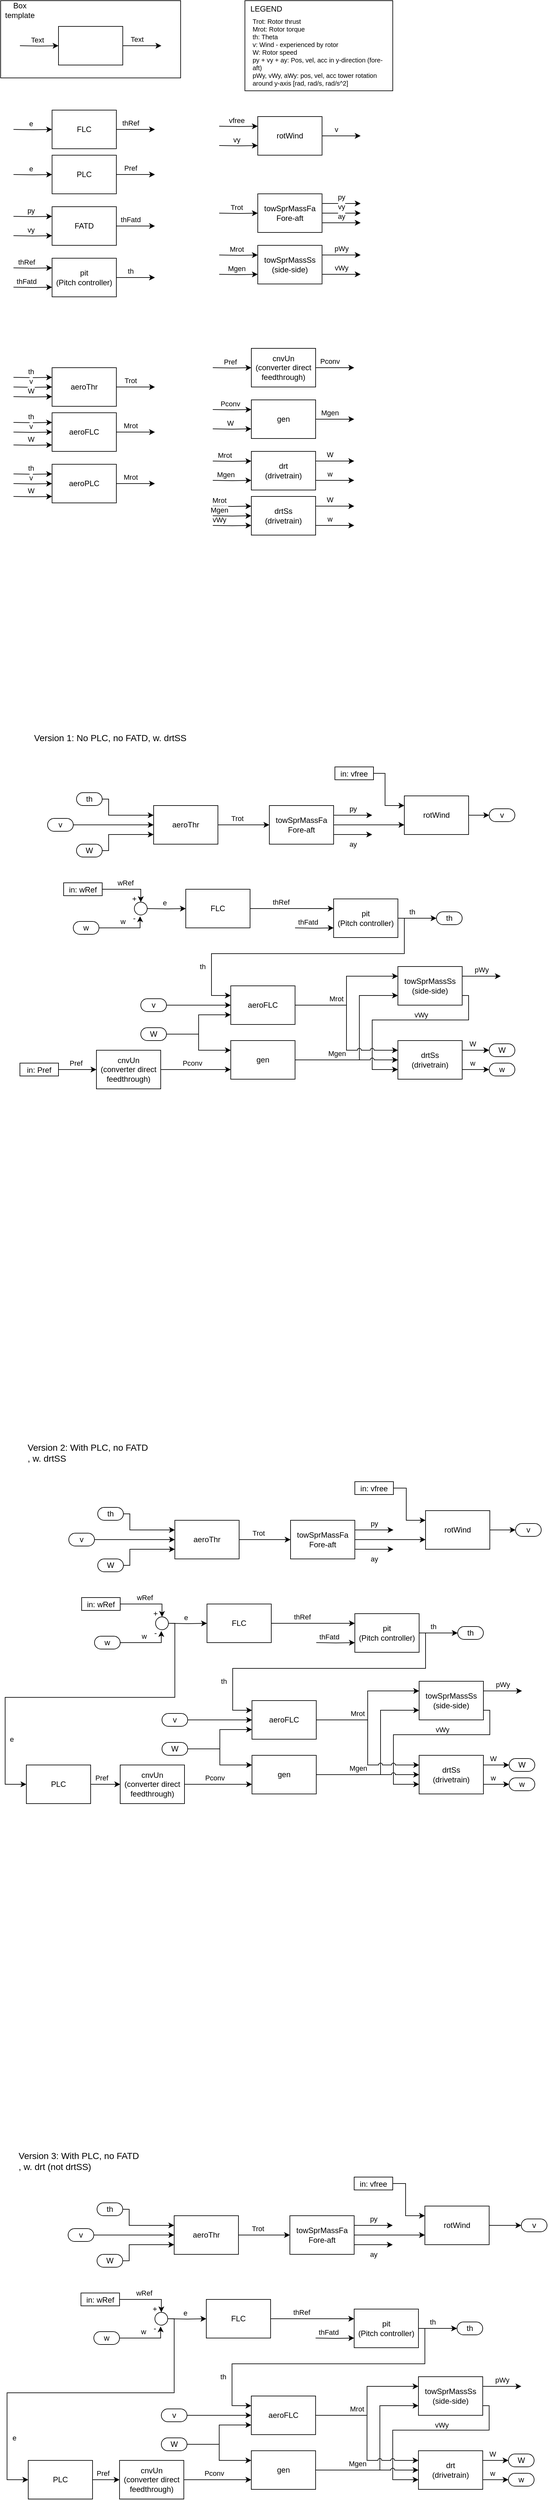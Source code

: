 <mxfile version="20.4.0" type="github">
  <diagram id="bfgBtSmYc3XGGk-cx81R" name="Page-1">
    <mxGraphModel dx="1720" dy="912" grid="1" gridSize="10" guides="1" tooltips="1" connect="1" arrows="1" fold="1" page="1" pageScale="1" pageWidth="850" pageHeight="1100" math="0" shadow="0">
      <root>
        <mxCell id="0" />
        <mxCell id="1" parent="0" />
        <mxCell id="2NKQgYieQlxQsSznahe5-5" value="" style="rounded=0;whiteSpace=wrap;html=1;fillColor=none;" parent="1" vertex="1">
          <mxGeometry width="280" height="120" as="geometry" />
        </mxCell>
        <mxCell id="2NKQgYieQlxQsSznahe5-6" value="Box template" style="text;html=1;strokeColor=none;fillColor=none;align=center;verticalAlign=middle;whiteSpace=wrap;rounded=0;" parent="1" vertex="1">
          <mxGeometry width="60" height="30" as="geometry" />
        </mxCell>
        <mxCell id="2NKQgYieQlxQsSznahe5-47" value="" style="group" parent="1" vertex="1" connectable="0">
          <mxGeometry x="30" y="40" width="220" height="60" as="geometry" />
        </mxCell>
        <mxCell id="2NKQgYieQlxQsSznahe5-3" value="" style="endArrow=classic;html=1;rounded=0;exitX=1;exitY=0.5;exitDx=0;exitDy=0;edgeStyle=orthogonalEdgeStyle;" parent="2NKQgYieQlxQsSznahe5-47" source="2NKQgYieQlxQsSznahe5-40" edge="1">
          <mxGeometry width="50" height="50" relative="1" as="geometry">
            <mxPoint x="190" y="60" as="sourcePoint" />
            <mxPoint x="220" y="30" as="targetPoint" />
          </mxGeometry>
        </mxCell>
        <mxCell id="2NKQgYieQlxQsSznahe5-55" value="Text" style="edgeLabel;html=1;align=center;verticalAlign=middle;resizable=0;points=[];" parent="2NKQgYieQlxQsSznahe5-3" vertex="1" connectable="0">
          <mxGeometry x="-0.265" y="1" relative="1" as="geometry">
            <mxPoint y="-9" as="offset" />
          </mxGeometry>
        </mxCell>
        <mxCell id="2NKQgYieQlxQsSznahe5-40" value="" style="rounded=0;whiteSpace=wrap;html=1;" parent="2NKQgYieQlxQsSznahe5-47" vertex="1">
          <mxGeometry x="60" width="100" height="60" as="geometry" />
        </mxCell>
        <mxCell id="2NKQgYieQlxQsSznahe5-41" value="" style="endArrow=classic;html=1;rounded=0;entryX=0;entryY=0.5;entryDx=0;entryDy=0;edgeStyle=orthogonalEdgeStyle;" parent="2NKQgYieQlxQsSznahe5-47" target="2NKQgYieQlxQsSznahe5-40" edge="1">
          <mxGeometry width="50" height="50" relative="1" as="geometry">
            <mxPoint y="30" as="sourcePoint" />
            <mxPoint x="30" y="30" as="targetPoint" />
          </mxGeometry>
        </mxCell>
        <mxCell id="2NKQgYieQlxQsSznahe5-54" value="Text" style="edgeLabel;html=1;align=center;verticalAlign=middle;resizable=0;points=[];" parent="2NKQgYieQlxQsSznahe5-41" vertex="1" connectable="0">
          <mxGeometry x="-0.106" y="2" relative="1" as="geometry">
            <mxPoint y="-8" as="offset" />
          </mxGeometry>
        </mxCell>
        <mxCell id="2NKQgYieQlxQsSznahe5-81" value="" style="group" parent="1" vertex="1" connectable="0">
          <mxGeometry x="330" y="540" width="220" height="60" as="geometry" />
        </mxCell>
        <mxCell id="2NKQgYieQlxQsSznahe5-82" value="" style="endArrow=classic;html=1;rounded=0;exitX=1;exitY=0.5;exitDx=0;exitDy=0;edgeStyle=orthogonalEdgeStyle;" parent="2NKQgYieQlxQsSznahe5-81" source="2NKQgYieQlxQsSznahe5-84" edge="1">
          <mxGeometry width="50" height="50" relative="1" as="geometry">
            <mxPoint x="190" y="60" as="sourcePoint" />
            <mxPoint x="220" y="30" as="targetPoint" />
          </mxGeometry>
        </mxCell>
        <mxCell id="2NKQgYieQlxQsSznahe5-83" value="Pconv" style="edgeLabel;html=1;align=center;verticalAlign=middle;resizable=0;points=[];" parent="2NKQgYieQlxQsSznahe5-82" vertex="1" connectable="0">
          <mxGeometry x="-0.265" y="1" relative="1" as="geometry">
            <mxPoint y="-9" as="offset" />
          </mxGeometry>
        </mxCell>
        <mxCell id="2NKQgYieQlxQsSznahe5-84" value="cnvUn&lt;br&gt;(converter direct feedthrough)" style="rounded=0;whiteSpace=wrap;html=1;" parent="2NKQgYieQlxQsSznahe5-81" vertex="1">
          <mxGeometry x="60" width="100" height="60" as="geometry" />
        </mxCell>
        <mxCell id="2NKQgYieQlxQsSznahe5-85" value="" style="endArrow=classic;html=1;rounded=0;entryX=0;entryY=0.5;entryDx=0;entryDy=0;edgeStyle=orthogonalEdgeStyle;" parent="2NKQgYieQlxQsSznahe5-81" target="2NKQgYieQlxQsSznahe5-84" edge="1">
          <mxGeometry width="50" height="50" relative="1" as="geometry">
            <mxPoint y="30" as="sourcePoint" />
            <mxPoint x="30" y="30" as="targetPoint" />
          </mxGeometry>
        </mxCell>
        <mxCell id="2NKQgYieQlxQsSznahe5-86" value="Pref" style="edgeLabel;html=1;align=center;verticalAlign=middle;resizable=0;points=[];" parent="2NKQgYieQlxQsSznahe5-85" vertex="1" connectable="0">
          <mxGeometry x="-0.106" y="2" relative="1" as="geometry">
            <mxPoint y="-8" as="offset" />
          </mxGeometry>
        </mxCell>
        <mxCell id="2NKQgYieQlxQsSznahe5-105" value="" style="group" parent="1" vertex="1" connectable="0">
          <mxGeometry x="20" y="570" width="220" height="60" as="geometry" />
        </mxCell>
        <mxCell id="2NKQgYieQlxQsSznahe5-106" value="" style="endArrow=classic;html=1;rounded=0;exitX=1;exitY=0.5;exitDx=0;exitDy=0;edgeStyle=orthogonalEdgeStyle;" parent="2NKQgYieQlxQsSznahe5-105" source="2NKQgYieQlxQsSznahe5-108" edge="1">
          <mxGeometry width="50" height="50" relative="1" as="geometry">
            <mxPoint x="190" y="60" as="sourcePoint" />
            <mxPoint x="220" y="30" as="targetPoint" />
          </mxGeometry>
        </mxCell>
        <mxCell id="2NKQgYieQlxQsSznahe5-107" value="Trot" style="edgeLabel;html=1;align=center;verticalAlign=middle;resizable=0;points=[];" parent="2NKQgYieQlxQsSznahe5-106" vertex="1" connectable="0">
          <mxGeometry x="-0.265" y="1" relative="1" as="geometry">
            <mxPoint y="-9" as="offset" />
          </mxGeometry>
        </mxCell>
        <mxCell id="2NKQgYieQlxQsSznahe5-108" value="aeroThr" style="rounded=0;whiteSpace=wrap;html=1;" parent="2NKQgYieQlxQsSznahe5-105" vertex="1">
          <mxGeometry x="60" width="100" height="60" as="geometry" />
        </mxCell>
        <mxCell id="2NKQgYieQlxQsSznahe5-109" value="" style="endArrow=classic;html=1;rounded=0;entryX=0;entryY=0.25;entryDx=0;entryDy=0;edgeStyle=orthogonalEdgeStyle;" parent="2NKQgYieQlxQsSznahe5-105" target="2NKQgYieQlxQsSznahe5-108" edge="1">
          <mxGeometry width="50" height="50" relative="1" as="geometry">
            <mxPoint y="15" as="sourcePoint" />
            <mxPoint x="30" y="30" as="targetPoint" />
          </mxGeometry>
        </mxCell>
        <mxCell id="2NKQgYieQlxQsSznahe5-110" value="th" style="edgeLabel;html=1;align=center;verticalAlign=middle;resizable=0;points=[];" parent="2NKQgYieQlxQsSznahe5-109" vertex="1" connectable="0">
          <mxGeometry x="-0.106" y="2" relative="1" as="geometry">
            <mxPoint y="-8" as="offset" />
          </mxGeometry>
        </mxCell>
        <mxCell id="ZojpfDY3j0kffaaoSL6z-208" value="" style="endArrow=classic;html=1;rounded=0;entryX=0;entryY=0.5;entryDx=0;entryDy=0;edgeStyle=orthogonalEdgeStyle;" parent="2NKQgYieQlxQsSznahe5-105" target="2NKQgYieQlxQsSznahe5-108" edge="1">
          <mxGeometry width="50" height="50" relative="1" as="geometry">
            <mxPoint y="30" as="sourcePoint" />
            <mxPoint x="50.0" y="50" as="targetPoint" />
          </mxGeometry>
        </mxCell>
        <mxCell id="ZojpfDY3j0kffaaoSL6z-209" value="v" style="edgeLabel;html=1;align=center;verticalAlign=middle;resizable=0;points=[];" parent="ZojpfDY3j0kffaaoSL6z-208" vertex="1" connectable="0">
          <mxGeometry x="-0.106" y="2" relative="1" as="geometry">
            <mxPoint y="-8" as="offset" />
          </mxGeometry>
        </mxCell>
        <mxCell id="2NKQgYieQlxQsSznahe5-111" value="&amp;nbsp; LEGEND&lt;br&gt;&lt;br&gt;&lt;br&gt;&lt;br&gt;&lt;br&gt;&lt;br&gt;&lt;br&gt;&lt;br&gt;&lt;br&gt;" style="rounded=0;whiteSpace=wrap;html=1;fillColor=none;align=left;" parent="1" vertex="1">
          <mxGeometry x="380" width="230" height="140" as="geometry" />
        </mxCell>
        <mxCell id="2NKQgYieQlxQsSznahe5-112" value="&lt;div style=&quot;&quot;&gt;&lt;span style=&quot;font-size: 10px; background-color: initial;&quot;&gt;Trot: Rotor thrust&lt;/span&gt;&lt;/div&gt;&lt;div style=&quot;&quot;&gt;&lt;span style=&quot;font-size: 10px;&quot;&gt;Mrot: Rotor torque&lt;/span&gt;&lt;/div&gt;&lt;font style=&quot;font-size: 10px;&quot;&gt;&lt;div style=&quot;&quot;&gt;&lt;span style=&quot;background-color: initial;&quot;&gt;th: Theta&lt;/span&gt;&lt;/div&gt;&lt;span style=&quot;&quot;&gt;&lt;div style=&quot;&quot;&gt;&lt;span style=&quot;background-color: initial;&quot;&gt;v: Wind - experienced by rotor&lt;/span&gt;&lt;/div&gt;&lt;/span&gt;&lt;/font&gt;&lt;div style=&quot;font-size: 10px;&quot;&gt;&lt;span style=&quot;background-color: initial;&quot;&gt;&lt;font style=&quot;font-size: 10px;&quot;&gt;W: Rotor speed&lt;/font&gt;&lt;/span&gt;&lt;/div&gt;&lt;div style=&quot;font-size: 10px;&quot;&gt;&lt;font style=&quot;font-size: 10px;&quot;&gt;py + vy + ay: Pos, vel, acc in y-direction (fore-aft)&lt;/font&gt;&lt;/div&gt;&lt;div style=&quot;font-size: 10px;&quot;&gt;&lt;span style=&quot;background-color: initial;&quot;&gt;&lt;font style=&quot;font-size: 10px;&quot;&gt;pWy, vWy, aWy: pos, vel, acc tower rotation around y-axis [rad, rad/s, rad/s^2]&lt;/font&gt;&lt;/span&gt;&lt;/div&gt;" style="text;html=1;strokeColor=none;fillColor=none;align=left;verticalAlign=middle;whiteSpace=wrap;rounded=0;fontSize=9;" parent="1" vertex="1">
          <mxGeometry x="390" y="20" width="210" height="120" as="geometry" />
        </mxCell>
        <mxCell id="2NKQgYieQlxQsSznahe5-62" value="" style="group" parent="1" vertex="1" connectable="0">
          <mxGeometry x="20" y="170" width="220" height="60" as="geometry" />
        </mxCell>
        <mxCell id="2NKQgYieQlxQsSznahe5-63" value="" style="endArrow=classic;html=1;rounded=0;exitX=1;exitY=0.5;exitDx=0;exitDy=0;edgeStyle=orthogonalEdgeStyle;" parent="2NKQgYieQlxQsSznahe5-62" source="2NKQgYieQlxQsSznahe5-65" edge="1">
          <mxGeometry width="50" height="50" relative="1" as="geometry">
            <mxPoint x="190" y="60" as="sourcePoint" />
            <mxPoint x="220" y="30" as="targetPoint" />
          </mxGeometry>
        </mxCell>
        <mxCell id="2NKQgYieQlxQsSznahe5-64" value="thRef" style="edgeLabel;html=1;align=center;verticalAlign=middle;resizable=0;points=[];" parent="2NKQgYieQlxQsSznahe5-63" vertex="1" connectable="0">
          <mxGeometry x="-0.265" y="1" relative="1" as="geometry">
            <mxPoint y="-9" as="offset" />
          </mxGeometry>
        </mxCell>
        <mxCell id="2NKQgYieQlxQsSznahe5-65" value="FLC" style="rounded=0;whiteSpace=wrap;html=1;" parent="2NKQgYieQlxQsSznahe5-62" vertex="1">
          <mxGeometry x="60" width="100" height="60" as="geometry" />
        </mxCell>
        <mxCell id="2NKQgYieQlxQsSznahe5-66" value="" style="endArrow=classic;html=1;rounded=0;entryX=0;entryY=0.5;entryDx=0;entryDy=0;edgeStyle=orthogonalEdgeStyle;" parent="2NKQgYieQlxQsSznahe5-62" target="2NKQgYieQlxQsSznahe5-65" edge="1">
          <mxGeometry width="50" height="50" relative="1" as="geometry">
            <mxPoint y="30" as="sourcePoint" />
            <mxPoint x="30" y="30" as="targetPoint" />
          </mxGeometry>
        </mxCell>
        <mxCell id="2NKQgYieQlxQsSznahe5-67" value="e" style="edgeLabel;html=1;align=center;verticalAlign=middle;resizable=0;points=[];" parent="2NKQgYieQlxQsSznahe5-66" vertex="1" connectable="0">
          <mxGeometry x="-0.106" y="2" relative="1" as="geometry">
            <mxPoint y="-8" as="offset" />
          </mxGeometry>
        </mxCell>
        <mxCell id="2NKQgYieQlxQsSznahe5-68" value="" style="group" parent="1" vertex="1" connectable="0">
          <mxGeometry x="20" y="240" width="220" height="60" as="geometry" />
        </mxCell>
        <mxCell id="2NKQgYieQlxQsSznahe5-69" value="" style="endArrow=classic;html=1;rounded=0;exitX=1;exitY=0.5;exitDx=0;exitDy=0;edgeStyle=orthogonalEdgeStyle;" parent="2NKQgYieQlxQsSznahe5-68" source="2NKQgYieQlxQsSznahe5-71" edge="1">
          <mxGeometry width="50" height="50" relative="1" as="geometry">
            <mxPoint x="190" y="60" as="sourcePoint" />
            <mxPoint x="220" y="30" as="targetPoint" />
          </mxGeometry>
        </mxCell>
        <mxCell id="2NKQgYieQlxQsSznahe5-70" value="Pref" style="edgeLabel;html=1;align=center;verticalAlign=middle;resizable=0;points=[];" parent="2NKQgYieQlxQsSznahe5-69" vertex="1" connectable="0">
          <mxGeometry x="-0.265" y="1" relative="1" as="geometry">
            <mxPoint y="-9" as="offset" />
          </mxGeometry>
        </mxCell>
        <mxCell id="2NKQgYieQlxQsSznahe5-71" value="PLC" style="rounded=0;whiteSpace=wrap;html=1;" parent="2NKQgYieQlxQsSznahe5-68" vertex="1">
          <mxGeometry x="60" width="100" height="60" as="geometry" />
        </mxCell>
        <mxCell id="2NKQgYieQlxQsSznahe5-72" value="" style="endArrow=classic;html=1;rounded=0;entryX=0;entryY=0.5;entryDx=0;entryDy=0;edgeStyle=orthogonalEdgeStyle;" parent="2NKQgYieQlxQsSznahe5-68" target="2NKQgYieQlxQsSznahe5-71" edge="1">
          <mxGeometry width="50" height="50" relative="1" as="geometry">
            <mxPoint y="30" as="sourcePoint" />
            <mxPoint x="30" y="30" as="targetPoint" />
          </mxGeometry>
        </mxCell>
        <mxCell id="2NKQgYieQlxQsSznahe5-73" value="e" style="edgeLabel;html=1;align=center;verticalAlign=middle;resizable=0;points=[];" parent="2NKQgYieQlxQsSznahe5-72" vertex="1" connectable="0">
          <mxGeometry x="-0.106" y="2" relative="1" as="geometry">
            <mxPoint y="-8" as="offset" />
          </mxGeometry>
        </mxCell>
        <mxCell id="2NKQgYieQlxQsSznahe5-147" value="" style="group" parent="1" vertex="1" connectable="0">
          <mxGeometry x="20" y="400" width="220" height="60" as="geometry" />
        </mxCell>
        <mxCell id="2NKQgYieQlxQsSznahe5-148" value="" style="endArrow=classic;html=1;rounded=0;exitX=1;exitY=0.5;exitDx=0;exitDy=0;edgeStyle=orthogonalEdgeStyle;" parent="2NKQgYieQlxQsSznahe5-147" source="2NKQgYieQlxQsSznahe5-150" edge="1">
          <mxGeometry width="50" height="50" relative="1" as="geometry">
            <mxPoint x="190" y="60" as="sourcePoint" />
            <mxPoint x="220" y="30" as="targetPoint" />
          </mxGeometry>
        </mxCell>
        <mxCell id="2NKQgYieQlxQsSznahe5-149" value="th" style="edgeLabel;html=1;align=center;verticalAlign=middle;resizable=0;points=[];" parent="2NKQgYieQlxQsSznahe5-148" vertex="1" connectable="0">
          <mxGeometry x="-0.265" y="1" relative="1" as="geometry">
            <mxPoint y="-9" as="offset" />
          </mxGeometry>
        </mxCell>
        <mxCell id="2NKQgYieQlxQsSznahe5-150" value="pit&lt;br&gt;(Pitch controller)" style="rounded=0;whiteSpace=wrap;html=1;" parent="2NKQgYieQlxQsSznahe5-147" vertex="1">
          <mxGeometry x="60" width="100" height="60" as="geometry" />
        </mxCell>
        <mxCell id="2NKQgYieQlxQsSznahe5-151" value="" style="endArrow=classic;html=1;rounded=0;entryX=0;entryY=0.25;entryDx=0;entryDy=0;edgeStyle=orthogonalEdgeStyle;" parent="2NKQgYieQlxQsSznahe5-147" target="2NKQgYieQlxQsSznahe5-150" edge="1">
          <mxGeometry width="50" height="50" relative="1" as="geometry">
            <mxPoint y="15" as="sourcePoint" />
            <mxPoint x="30" y="30" as="targetPoint" />
          </mxGeometry>
        </mxCell>
        <mxCell id="2NKQgYieQlxQsSznahe5-152" value="thRef" style="edgeLabel;html=1;align=center;verticalAlign=middle;resizable=0;points=[];" parent="2NKQgYieQlxQsSznahe5-151" vertex="1" connectable="0">
          <mxGeometry x="-0.106" y="2" relative="1" as="geometry">
            <mxPoint x="-7" y="-8" as="offset" />
          </mxGeometry>
        </mxCell>
        <mxCell id="ZojpfDY3j0kffaaoSL6z-186" value="" style="endArrow=classic;html=1;rounded=0;entryX=0;entryY=0.75;entryDx=0;entryDy=0;edgeStyle=orthogonalEdgeStyle;" parent="2NKQgYieQlxQsSznahe5-147" target="2NKQgYieQlxQsSznahe5-150" edge="1">
          <mxGeometry width="50" height="50" relative="1" as="geometry">
            <mxPoint y="45" as="sourcePoint" />
            <mxPoint x="50" y="59.6" as="targetPoint" />
          </mxGeometry>
        </mxCell>
        <mxCell id="ZojpfDY3j0kffaaoSL6z-187" value="thFatd" style="edgeLabel;html=1;align=center;verticalAlign=middle;resizable=0;points=[];" parent="ZojpfDY3j0kffaaoSL6z-186" vertex="1" connectable="0">
          <mxGeometry x="-0.106" y="2" relative="1" as="geometry">
            <mxPoint x="-7" y="-8" as="offset" />
          </mxGeometry>
        </mxCell>
        <mxCell id="2NKQgYieQlxQsSznahe5-142" value="" style="endArrow=classic;html=1;rounded=0;exitX=1;exitY=0.5;exitDx=0;exitDy=0;edgeStyle=orthogonalEdgeStyle;" parent="1" source="2NKQgYieQlxQsSznahe5-144" edge="1">
          <mxGeometry width="50" height="50" relative="1" as="geometry">
            <mxPoint x="210" y="380" as="sourcePoint" />
            <mxPoint x="240" y="350" as="targetPoint" />
          </mxGeometry>
        </mxCell>
        <mxCell id="2NKQgYieQlxQsSznahe5-143" value="thFatd" style="edgeLabel;html=1;align=center;verticalAlign=middle;resizable=0;points=[];" parent="2NKQgYieQlxQsSznahe5-142" vertex="1" connectable="0">
          <mxGeometry x="-0.265" y="1" relative="1" as="geometry">
            <mxPoint y="-9" as="offset" />
          </mxGeometry>
        </mxCell>
        <mxCell id="2NKQgYieQlxQsSznahe5-144" value="FATD" style="rounded=0;whiteSpace=wrap;html=1;" parent="1" vertex="1">
          <mxGeometry x="80" y="320" width="100" height="60" as="geometry" />
        </mxCell>
        <mxCell id="2NKQgYieQlxQsSznahe5-145" value="" style="endArrow=classic;html=1;rounded=0;entryX=0;entryY=0.25;entryDx=0;entryDy=0;edgeStyle=orthogonalEdgeStyle;" parent="1" target="2NKQgYieQlxQsSznahe5-144" edge="1">
          <mxGeometry width="50" height="50" relative="1" as="geometry">
            <mxPoint x="20" y="335" as="sourcePoint" />
            <mxPoint x="50" y="350" as="targetPoint" />
          </mxGeometry>
        </mxCell>
        <mxCell id="2NKQgYieQlxQsSznahe5-146" value="py" style="edgeLabel;html=1;align=center;verticalAlign=middle;resizable=0;points=[];" parent="2NKQgYieQlxQsSznahe5-145" vertex="1" connectable="0">
          <mxGeometry x="-0.106" y="2" relative="1" as="geometry">
            <mxPoint y="-8" as="offset" />
          </mxGeometry>
        </mxCell>
        <mxCell id="ZojpfDY3j0kffaaoSL6z-183" value="" style="endArrow=classic;html=1;rounded=0;entryX=0;entryY=0.75;entryDx=0;entryDy=0;edgeStyle=orthogonalEdgeStyle;" parent="1" target="2NKQgYieQlxQsSznahe5-144" edge="1">
          <mxGeometry width="50" height="50" relative="1" as="geometry">
            <mxPoint x="20" y="365" as="sourcePoint" />
            <mxPoint x="70" y="360" as="targetPoint" />
          </mxGeometry>
        </mxCell>
        <mxCell id="ZojpfDY3j0kffaaoSL6z-184" value="vy" style="edgeLabel;html=1;align=center;verticalAlign=middle;resizable=0;points=[];" parent="ZojpfDY3j0kffaaoSL6z-183" vertex="1" connectable="0">
          <mxGeometry x="-0.106" y="2" relative="1" as="geometry">
            <mxPoint y="-8" as="offset" />
          </mxGeometry>
        </mxCell>
        <mxCell id="2NKQgYieQlxQsSznahe5-88" value="" style="endArrow=classic;html=1;rounded=0;exitX=1;exitY=0.5;exitDx=0;exitDy=0;edgeStyle=orthogonalEdgeStyle;" parent="1" source="2NKQgYieQlxQsSznahe5-90" edge="1">
          <mxGeometry width="50" height="50" relative="1" as="geometry">
            <mxPoint x="530" y="240" as="sourcePoint" />
            <mxPoint x="560" y="210" as="targetPoint" />
          </mxGeometry>
        </mxCell>
        <mxCell id="2NKQgYieQlxQsSznahe5-89" value="v" style="edgeLabel;html=1;align=center;verticalAlign=middle;resizable=0;points=[];" parent="2NKQgYieQlxQsSznahe5-88" vertex="1" connectable="0">
          <mxGeometry x="-0.265" y="1" relative="1" as="geometry">
            <mxPoint y="-9" as="offset" />
          </mxGeometry>
        </mxCell>
        <mxCell id="2NKQgYieQlxQsSznahe5-90" value="rotWind" style="rounded=0;whiteSpace=wrap;html=1;" parent="1" vertex="1">
          <mxGeometry x="400" y="180" width="100" height="60" as="geometry" />
        </mxCell>
        <mxCell id="2NKQgYieQlxQsSznahe5-91" value="" style="endArrow=classic;html=1;rounded=0;entryX=0;entryY=0.25;entryDx=0;entryDy=0;edgeStyle=orthogonalEdgeStyle;" parent="1" target="2NKQgYieQlxQsSznahe5-90" edge="1">
          <mxGeometry width="50" height="50" relative="1" as="geometry">
            <mxPoint x="340" y="195" as="sourcePoint" />
            <mxPoint x="370" y="210" as="targetPoint" />
          </mxGeometry>
        </mxCell>
        <mxCell id="2NKQgYieQlxQsSznahe5-92" value="vfree" style="edgeLabel;html=1;align=center;verticalAlign=middle;resizable=0;points=[];" parent="2NKQgYieQlxQsSznahe5-91" vertex="1" connectable="0">
          <mxGeometry x="-0.106" y="2" relative="1" as="geometry">
            <mxPoint y="-8" as="offset" />
          </mxGeometry>
        </mxCell>
        <mxCell id="ZojpfDY3j0kffaaoSL6z-190" value="" style="endArrow=classic;html=1;rounded=0;entryX=0;entryY=0.75;entryDx=0;entryDy=0;edgeStyle=orthogonalEdgeStyle;" parent="1" target="2NKQgYieQlxQsSznahe5-90" edge="1">
          <mxGeometry width="50" height="50" relative="1" as="geometry">
            <mxPoint x="340" y="225" as="sourcePoint" />
            <mxPoint x="410" y="205" as="targetPoint" />
          </mxGeometry>
        </mxCell>
        <mxCell id="ZojpfDY3j0kffaaoSL6z-191" value="vy" style="edgeLabel;html=1;align=center;verticalAlign=middle;resizable=0;points=[];" parent="ZojpfDY3j0kffaaoSL6z-190" vertex="1" connectable="0">
          <mxGeometry x="-0.106" y="2" relative="1" as="geometry">
            <mxPoint y="-8" as="offset" />
          </mxGeometry>
        </mxCell>
        <mxCell id="2NKQgYieQlxQsSznahe5-100" value="" style="endArrow=classic;html=1;rounded=0;exitX=1;exitY=0.25;exitDx=0;exitDy=0;edgeStyle=orthogonalEdgeStyle;" parent="1" source="2NKQgYieQlxQsSznahe5-102" edge="1">
          <mxGeometry width="50" height="50" relative="1" as="geometry">
            <mxPoint x="530" y="440" as="sourcePoint" />
            <mxPoint x="560" y="395" as="targetPoint" />
          </mxGeometry>
        </mxCell>
        <mxCell id="2NKQgYieQlxQsSznahe5-101" value="pWy" style="edgeLabel;html=1;align=center;verticalAlign=middle;resizable=0;points=[];" parent="2NKQgYieQlxQsSznahe5-100" vertex="1" connectable="0">
          <mxGeometry x="-0.265" y="1" relative="1" as="geometry">
            <mxPoint x="8" y="-9" as="offset" />
          </mxGeometry>
        </mxCell>
        <mxCell id="2NKQgYieQlxQsSznahe5-102" value="towSprMassSs&lt;br&gt;(side-side)" style="rounded=0;whiteSpace=wrap;html=1;" parent="1" vertex="1">
          <mxGeometry x="400" y="380" width="100" height="60" as="geometry" />
        </mxCell>
        <mxCell id="2NKQgYieQlxQsSznahe5-103" value="" style="endArrow=classic;html=1;rounded=0;entryX=0;entryY=0.25;entryDx=0;entryDy=0;edgeStyle=orthogonalEdgeStyle;" parent="1" target="2NKQgYieQlxQsSznahe5-102" edge="1">
          <mxGeometry width="50" height="50" relative="1" as="geometry">
            <mxPoint x="340" y="395" as="sourcePoint" />
            <mxPoint x="370" y="410" as="targetPoint" />
          </mxGeometry>
        </mxCell>
        <mxCell id="2NKQgYieQlxQsSznahe5-104" value="Mrot" style="edgeLabel;html=1;align=center;verticalAlign=middle;resizable=0;points=[];" parent="2NKQgYieQlxQsSznahe5-103" vertex="1" connectable="0">
          <mxGeometry x="-0.106" y="2" relative="1" as="geometry">
            <mxPoint y="-8" as="offset" />
          </mxGeometry>
        </mxCell>
        <mxCell id="ZojpfDY3j0kffaaoSL6z-188" value="" style="endArrow=classic;html=1;rounded=0;entryX=0;entryY=0.75;entryDx=0;entryDy=0;edgeStyle=orthogonalEdgeStyle;" parent="1" target="2NKQgYieQlxQsSznahe5-102" edge="1">
          <mxGeometry width="50" height="50" relative="1" as="geometry">
            <mxPoint x="340" y="425" as="sourcePoint" />
            <mxPoint x="400" y="430" as="targetPoint" />
          </mxGeometry>
        </mxCell>
        <mxCell id="ZojpfDY3j0kffaaoSL6z-189" value="Mgen" style="edgeLabel;html=1;align=center;verticalAlign=middle;resizable=0;points=[];" parent="ZojpfDY3j0kffaaoSL6z-188" vertex="1" connectable="0">
          <mxGeometry x="-0.106" y="2" relative="1" as="geometry">
            <mxPoint y="-8" as="offset" />
          </mxGeometry>
        </mxCell>
        <mxCell id="ZojpfDY3j0kffaaoSL6z-192" value="" style="endArrow=classic;html=1;rounded=0;exitX=1;exitY=0.75;exitDx=0;exitDy=0;edgeStyle=orthogonalEdgeStyle;" parent="1" source="2NKQgYieQlxQsSznahe5-102" edge="1">
          <mxGeometry width="50" height="50" relative="1" as="geometry">
            <mxPoint x="510" y="405" as="sourcePoint" />
            <mxPoint x="560" y="425" as="targetPoint" />
          </mxGeometry>
        </mxCell>
        <mxCell id="ZojpfDY3j0kffaaoSL6z-193" value="vWy" style="edgeLabel;html=1;align=center;verticalAlign=middle;resizable=0;points=[];" parent="ZojpfDY3j0kffaaoSL6z-192" vertex="1" connectable="0">
          <mxGeometry x="-0.265" y="1" relative="1" as="geometry">
            <mxPoint x="8" y="-9" as="offset" />
          </mxGeometry>
        </mxCell>
        <mxCell id="2NKQgYieQlxQsSznahe5-94" value="" style="endArrow=classic;html=1;rounded=0;exitX=1;exitY=0.25;exitDx=0;exitDy=0;edgeStyle=orthogonalEdgeStyle;" parent="1" source="2NKQgYieQlxQsSznahe5-96" edge="1">
          <mxGeometry width="50" height="50" relative="1" as="geometry">
            <mxPoint x="530" y="360" as="sourcePoint" />
            <mxPoint x="560" y="315" as="targetPoint" />
          </mxGeometry>
        </mxCell>
        <mxCell id="2NKQgYieQlxQsSznahe5-95" value="py" style="edgeLabel;html=1;align=center;verticalAlign=middle;resizable=0;points=[];" parent="2NKQgYieQlxQsSznahe5-94" vertex="1" connectable="0">
          <mxGeometry x="-0.265" y="1" relative="1" as="geometry">
            <mxPoint x="8" y="-9" as="offset" />
          </mxGeometry>
        </mxCell>
        <mxCell id="2NKQgYieQlxQsSznahe5-96" value="towSprMassFa&lt;br&gt;Fore-aft" style="rounded=0;whiteSpace=wrap;html=1;" parent="1" vertex="1">
          <mxGeometry x="400" y="300" width="100" height="60" as="geometry" />
        </mxCell>
        <mxCell id="2NKQgYieQlxQsSznahe5-97" value="" style="endArrow=classic;html=1;rounded=0;entryX=0;entryY=0.5;entryDx=0;entryDy=0;edgeStyle=orthogonalEdgeStyle;" parent="1" target="2NKQgYieQlxQsSznahe5-96" edge="1">
          <mxGeometry width="50" height="50" relative="1" as="geometry">
            <mxPoint x="340" y="330" as="sourcePoint" />
            <mxPoint x="370" y="330" as="targetPoint" />
          </mxGeometry>
        </mxCell>
        <mxCell id="2NKQgYieQlxQsSznahe5-98" value="Trot" style="edgeLabel;html=1;align=center;verticalAlign=middle;resizable=0;points=[];" parent="2NKQgYieQlxQsSznahe5-97" vertex="1" connectable="0">
          <mxGeometry x="-0.106" y="2" relative="1" as="geometry">
            <mxPoint y="-8" as="offset" />
          </mxGeometry>
        </mxCell>
        <mxCell id="ZojpfDY3j0kffaaoSL6z-194" value="" style="endArrow=classic;html=1;rounded=0;exitX=1;exitY=0.5;exitDx=0;exitDy=0;edgeStyle=orthogonalEdgeStyle;" parent="1" source="2NKQgYieQlxQsSznahe5-96" edge="1">
          <mxGeometry width="50" height="50" relative="1" as="geometry">
            <mxPoint x="510" y="325" as="sourcePoint" />
            <mxPoint x="560" y="330" as="targetPoint" />
          </mxGeometry>
        </mxCell>
        <mxCell id="ZojpfDY3j0kffaaoSL6z-195" value="vy" style="edgeLabel;html=1;align=center;verticalAlign=middle;resizable=0;points=[];" parent="ZojpfDY3j0kffaaoSL6z-194" vertex="1" connectable="0">
          <mxGeometry x="-0.265" y="1" relative="1" as="geometry">
            <mxPoint x="8" y="-9" as="offset" />
          </mxGeometry>
        </mxCell>
        <mxCell id="ZojpfDY3j0kffaaoSL6z-196" value="" style="endArrow=classic;html=1;rounded=0;exitX=1;exitY=0.75;exitDx=0;exitDy=0;edgeStyle=orthogonalEdgeStyle;" parent="1" source="2NKQgYieQlxQsSznahe5-96" edge="1">
          <mxGeometry width="50" height="50" relative="1" as="geometry">
            <mxPoint x="510" y="340.0" as="sourcePoint" />
            <mxPoint x="560" y="345" as="targetPoint" />
          </mxGeometry>
        </mxCell>
        <mxCell id="ZojpfDY3j0kffaaoSL6z-197" value="ay" style="edgeLabel;html=1;align=center;verticalAlign=middle;resizable=0;points=[];" parent="ZojpfDY3j0kffaaoSL6z-196" vertex="1" connectable="0">
          <mxGeometry x="-0.265" y="1" relative="1" as="geometry">
            <mxPoint x="8" y="-9" as="offset" />
          </mxGeometry>
        </mxCell>
        <mxCell id="2NKQgYieQlxQsSznahe5-154" value="" style="endArrow=classic;html=1;rounded=0;exitX=1;exitY=0.25;exitDx=0;exitDy=0;edgeStyle=orthogonalEdgeStyle;" parent="1" source="2NKQgYieQlxQsSznahe5-156" edge="1">
          <mxGeometry width="50" height="50" relative="1" as="geometry">
            <mxPoint x="520" y="830" as="sourcePoint" />
            <mxPoint x="550" y="785" as="targetPoint" />
          </mxGeometry>
        </mxCell>
        <mxCell id="2NKQgYieQlxQsSznahe5-155" value="W" style="edgeLabel;html=1;align=center;verticalAlign=middle;resizable=0;points=[];" parent="2NKQgYieQlxQsSznahe5-154" vertex="1" connectable="0">
          <mxGeometry x="-0.265" y="1" relative="1" as="geometry">
            <mxPoint y="-9" as="offset" />
          </mxGeometry>
        </mxCell>
        <mxCell id="2NKQgYieQlxQsSznahe5-156" value="drtSs&lt;br&gt;(drivetrain)" style="rounded=0;whiteSpace=wrap;html=1;" parent="1" vertex="1">
          <mxGeometry x="390" y="770" width="100" height="60" as="geometry" />
        </mxCell>
        <mxCell id="2NKQgYieQlxQsSznahe5-157" value="" style="endArrow=classic;html=1;rounded=0;entryX=0;entryY=0.25;entryDx=0;entryDy=0;edgeStyle=orthogonalEdgeStyle;" parent="1" target="2NKQgYieQlxQsSznahe5-156" edge="1">
          <mxGeometry width="50" height="50" relative="1" as="geometry">
            <mxPoint x="330" y="785" as="sourcePoint" />
            <mxPoint x="360" y="800" as="targetPoint" />
          </mxGeometry>
        </mxCell>
        <mxCell id="2NKQgYieQlxQsSznahe5-158" value="Mrot" style="edgeLabel;html=1;align=center;verticalAlign=middle;resizable=0;points=[];" parent="2NKQgYieQlxQsSznahe5-157" vertex="1" connectable="0">
          <mxGeometry x="-0.106" y="2" relative="1" as="geometry">
            <mxPoint x="-17" y="-8" as="offset" />
          </mxGeometry>
        </mxCell>
        <mxCell id="2NKQgYieQlxQsSznahe5-160" value="" style="endArrow=classic;html=1;rounded=0;exitX=1;exitY=0.25;exitDx=0;exitDy=0;edgeStyle=orthogonalEdgeStyle;" parent="1" source="2NKQgYieQlxQsSznahe5-162" edge="1">
          <mxGeometry width="50" height="50" relative="1" as="geometry">
            <mxPoint x="520" y="760" as="sourcePoint" />
            <mxPoint x="550" y="715" as="targetPoint" />
          </mxGeometry>
        </mxCell>
        <mxCell id="2NKQgYieQlxQsSznahe5-161" value="W" style="edgeLabel;html=1;align=center;verticalAlign=middle;resizable=0;points=[];" parent="2NKQgYieQlxQsSznahe5-160" vertex="1" connectable="0">
          <mxGeometry x="-0.265" y="1" relative="1" as="geometry">
            <mxPoint y="-9" as="offset" />
          </mxGeometry>
        </mxCell>
        <mxCell id="2NKQgYieQlxQsSznahe5-162" value="drt&lt;br&gt;(drivetrain)" style="rounded=0;whiteSpace=wrap;html=1;" parent="1" vertex="1">
          <mxGeometry x="390" y="700" width="100" height="60" as="geometry" />
        </mxCell>
        <mxCell id="2NKQgYieQlxQsSznahe5-163" value="" style="endArrow=classic;html=1;rounded=0;entryX=0;entryY=0.25;entryDx=0;entryDy=0;edgeStyle=orthogonalEdgeStyle;" parent="1" target="2NKQgYieQlxQsSznahe5-162" edge="1">
          <mxGeometry width="50" height="50" relative="1" as="geometry">
            <mxPoint x="330" y="715" as="sourcePoint" />
            <mxPoint x="360" y="730" as="targetPoint" />
          </mxGeometry>
        </mxCell>
        <mxCell id="2NKQgYieQlxQsSznahe5-164" value="Mrot&amp;nbsp;" style="edgeLabel;html=1;align=center;verticalAlign=middle;resizable=0;points=[];" parent="2NKQgYieQlxQsSznahe5-163" vertex="1" connectable="0">
          <mxGeometry x="-0.106" y="2" relative="1" as="geometry">
            <mxPoint x="-7" y="-8" as="offset" />
          </mxGeometry>
        </mxCell>
        <mxCell id="ZojpfDY3j0kffaaoSL6z-198" value="" style="endArrow=classic;html=1;rounded=0;exitX=1;exitY=0.75;exitDx=0;exitDy=0;edgeStyle=orthogonalEdgeStyle;" parent="1" source="2NKQgYieQlxQsSznahe5-162" edge="1">
          <mxGeometry width="50" height="50" relative="1" as="geometry">
            <mxPoint x="500" y="740" as="sourcePoint" />
            <mxPoint x="550" y="745" as="targetPoint" />
          </mxGeometry>
        </mxCell>
        <mxCell id="ZojpfDY3j0kffaaoSL6z-199" value="w" style="edgeLabel;html=1;align=center;verticalAlign=middle;resizable=0;points=[];" parent="ZojpfDY3j0kffaaoSL6z-198" vertex="1" connectable="0">
          <mxGeometry x="-0.265" y="1" relative="1" as="geometry">
            <mxPoint y="-9" as="offset" />
          </mxGeometry>
        </mxCell>
        <mxCell id="ZojpfDY3j0kffaaoSL6z-200" value="" style="endArrow=classic;html=1;rounded=0;exitX=1;exitY=0.75;exitDx=0;exitDy=0;edgeStyle=orthogonalEdgeStyle;" parent="1" source="2NKQgYieQlxQsSznahe5-156" edge="1">
          <mxGeometry width="50" height="50" relative="1" as="geometry">
            <mxPoint x="500" y="810" as="sourcePoint" />
            <mxPoint x="550" y="815" as="targetPoint" />
          </mxGeometry>
        </mxCell>
        <mxCell id="ZojpfDY3j0kffaaoSL6z-201" value="w" style="edgeLabel;html=1;align=center;verticalAlign=middle;resizable=0;points=[];" parent="ZojpfDY3j0kffaaoSL6z-200" vertex="1" connectable="0">
          <mxGeometry x="-0.265" y="1" relative="1" as="geometry">
            <mxPoint y="-9" as="offset" />
          </mxGeometry>
        </mxCell>
        <mxCell id="ZojpfDY3j0kffaaoSL6z-202" value="" style="endArrow=classic;html=1;rounded=0;entryX=0;entryY=0.75;entryDx=0;entryDy=0;edgeStyle=orthogonalEdgeStyle;" parent="1" target="2NKQgYieQlxQsSznahe5-162" edge="1">
          <mxGeometry width="50" height="50" relative="1" as="geometry">
            <mxPoint x="330" y="745" as="sourcePoint" />
            <mxPoint x="400" y="725" as="targetPoint" />
          </mxGeometry>
        </mxCell>
        <mxCell id="ZojpfDY3j0kffaaoSL6z-203" value="Mgen" style="edgeLabel;html=1;align=center;verticalAlign=middle;resizable=0;points=[];" parent="ZojpfDY3j0kffaaoSL6z-202" vertex="1" connectable="0">
          <mxGeometry x="-0.106" y="2" relative="1" as="geometry">
            <mxPoint x="-7" y="-8" as="offset" />
          </mxGeometry>
        </mxCell>
        <mxCell id="ZojpfDY3j0kffaaoSL6z-204" value="" style="endArrow=classic;html=1;rounded=0;entryX=0;entryY=0.75;entryDx=0;entryDy=0;edgeStyle=orthogonalEdgeStyle;" parent="1" target="2NKQgYieQlxQsSznahe5-156" edge="1">
          <mxGeometry width="50" height="50" relative="1" as="geometry">
            <mxPoint x="330" y="815" as="sourcePoint" />
            <mxPoint x="380" y="820" as="targetPoint" />
          </mxGeometry>
        </mxCell>
        <mxCell id="ZojpfDY3j0kffaaoSL6z-205" value="vWy" style="edgeLabel;html=1;align=center;verticalAlign=middle;resizable=0;points=[];" parent="ZojpfDY3j0kffaaoSL6z-204" vertex="1" connectable="0">
          <mxGeometry x="-0.106" y="2" relative="1" as="geometry">
            <mxPoint x="-17" y="-8" as="offset" />
          </mxGeometry>
        </mxCell>
        <mxCell id="ZojpfDY3j0kffaaoSL6z-206" value="" style="endArrow=classic;html=1;rounded=0;entryX=0;entryY=0.5;entryDx=0;entryDy=0;edgeStyle=orthogonalEdgeStyle;" parent="1" target="2NKQgYieQlxQsSznahe5-156" edge="1">
          <mxGeometry width="50" height="50" relative="1" as="geometry">
            <mxPoint x="330" y="800" as="sourcePoint" />
            <mxPoint x="390" y="830" as="targetPoint" />
          </mxGeometry>
        </mxCell>
        <mxCell id="ZojpfDY3j0kffaaoSL6z-207" value="Mgen" style="edgeLabel;html=1;align=center;verticalAlign=middle;resizable=0;points=[];" parent="ZojpfDY3j0kffaaoSL6z-206" vertex="1" connectable="0">
          <mxGeometry x="-0.106" y="2" relative="1" as="geometry">
            <mxPoint x="-17" y="-8" as="offset" />
          </mxGeometry>
        </mxCell>
        <mxCell id="ZojpfDY3j0kffaaoSL6z-210" value="" style="endArrow=classic;html=1;rounded=0;entryX=0;entryY=0.75;entryDx=0;entryDy=0;edgeStyle=orthogonalEdgeStyle;" parent="1" target="2NKQgYieQlxQsSznahe5-108" edge="1">
          <mxGeometry width="50" height="50" relative="1" as="geometry">
            <mxPoint x="20" y="615" as="sourcePoint" />
            <mxPoint x="60.0" y="640" as="targetPoint" />
          </mxGeometry>
        </mxCell>
        <mxCell id="ZojpfDY3j0kffaaoSL6z-211" value="W" style="edgeLabel;html=1;align=center;verticalAlign=middle;resizable=0;points=[];" parent="ZojpfDY3j0kffaaoSL6z-210" vertex="1" connectable="0">
          <mxGeometry x="-0.106" y="2" relative="1" as="geometry">
            <mxPoint y="-8" as="offset" />
          </mxGeometry>
        </mxCell>
        <mxCell id="ZojpfDY3j0kffaaoSL6z-212" value="" style="group" parent="1" vertex="1" connectable="0">
          <mxGeometry x="20" y="640" width="220" height="60" as="geometry" />
        </mxCell>
        <mxCell id="ZojpfDY3j0kffaaoSL6z-213" value="" style="endArrow=classic;html=1;rounded=0;exitX=1;exitY=0.5;exitDx=0;exitDy=0;edgeStyle=orthogonalEdgeStyle;" parent="ZojpfDY3j0kffaaoSL6z-212" source="ZojpfDY3j0kffaaoSL6z-215" edge="1">
          <mxGeometry width="50" height="50" relative="1" as="geometry">
            <mxPoint x="190" y="60" as="sourcePoint" />
            <mxPoint x="220" y="30" as="targetPoint" />
          </mxGeometry>
        </mxCell>
        <mxCell id="ZojpfDY3j0kffaaoSL6z-214" value="Mrot" style="edgeLabel;html=1;align=center;verticalAlign=middle;resizable=0;points=[];" parent="ZojpfDY3j0kffaaoSL6z-213" vertex="1" connectable="0">
          <mxGeometry x="-0.265" y="1" relative="1" as="geometry">
            <mxPoint y="-9" as="offset" />
          </mxGeometry>
        </mxCell>
        <mxCell id="ZojpfDY3j0kffaaoSL6z-215" value="aeroFLC" style="rounded=0;whiteSpace=wrap;html=1;" parent="ZojpfDY3j0kffaaoSL6z-212" vertex="1">
          <mxGeometry x="60" width="100" height="60" as="geometry" />
        </mxCell>
        <mxCell id="ZojpfDY3j0kffaaoSL6z-216" value="" style="endArrow=classic;html=1;rounded=0;entryX=0;entryY=0.25;entryDx=0;entryDy=0;edgeStyle=orthogonalEdgeStyle;" parent="ZojpfDY3j0kffaaoSL6z-212" target="ZojpfDY3j0kffaaoSL6z-215" edge="1">
          <mxGeometry width="50" height="50" relative="1" as="geometry">
            <mxPoint y="15" as="sourcePoint" />
            <mxPoint x="30" y="30" as="targetPoint" />
          </mxGeometry>
        </mxCell>
        <mxCell id="ZojpfDY3j0kffaaoSL6z-217" value="th" style="edgeLabel;html=1;align=center;verticalAlign=middle;resizable=0;points=[];" parent="ZojpfDY3j0kffaaoSL6z-216" vertex="1" connectable="0">
          <mxGeometry x="-0.106" y="2" relative="1" as="geometry">
            <mxPoint y="-8" as="offset" />
          </mxGeometry>
        </mxCell>
        <mxCell id="ZojpfDY3j0kffaaoSL6z-218" value="" style="endArrow=classic;html=1;rounded=0;entryX=0;entryY=0.5;entryDx=0;entryDy=0;edgeStyle=orthogonalEdgeStyle;" parent="ZojpfDY3j0kffaaoSL6z-212" target="ZojpfDY3j0kffaaoSL6z-215" edge="1">
          <mxGeometry width="50" height="50" relative="1" as="geometry">
            <mxPoint y="30" as="sourcePoint" />
            <mxPoint x="50.0" y="50" as="targetPoint" />
          </mxGeometry>
        </mxCell>
        <mxCell id="ZojpfDY3j0kffaaoSL6z-219" value="v" style="edgeLabel;html=1;align=center;verticalAlign=middle;resizable=0;points=[];" parent="ZojpfDY3j0kffaaoSL6z-218" vertex="1" connectable="0">
          <mxGeometry x="-0.106" y="2" relative="1" as="geometry">
            <mxPoint y="-8" as="offset" />
          </mxGeometry>
        </mxCell>
        <mxCell id="ZojpfDY3j0kffaaoSL6z-220" value="" style="endArrow=classic;html=1;rounded=0;entryX=0;entryY=0.833;entryDx=0;entryDy=0;edgeStyle=orthogonalEdgeStyle;entryPerimeter=0;" parent="1" target="ZojpfDY3j0kffaaoSL6z-215" edge="1">
          <mxGeometry width="50" height="50" relative="1" as="geometry">
            <mxPoint x="20" y="690" as="sourcePoint" />
            <mxPoint x="60" y="719.6" as="targetPoint" />
          </mxGeometry>
        </mxCell>
        <mxCell id="ZojpfDY3j0kffaaoSL6z-221" value="W" style="edgeLabel;html=1;align=center;verticalAlign=middle;resizable=0;points=[];" parent="ZojpfDY3j0kffaaoSL6z-220" vertex="1" connectable="0">
          <mxGeometry x="-0.106" y="2" relative="1" as="geometry">
            <mxPoint y="-8" as="offset" />
          </mxGeometry>
        </mxCell>
        <mxCell id="ZojpfDY3j0kffaaoSL6z-230" value="" style="group" parent="1" vertex="1" connectable="0">
          <mxGeometry x="20" y="720" width="220" height="60" as="geometry" />
        </mxCell>
        <mxCell id="ZojpfDY3j0kffaaoSL6z-231" value="" style="endArrow=classic;html=1;rounded=0;exitX=1;exitY=0.5;exitDx=0;exitDy=0;edgeStyle=orthogonalEdgeStyle;" parent="ZojpfDY3j0kffaaoSL6z-230" source="ZojpfDY3j0kffaaoSL6z-233" edge="1">
          <mxGeometry width="50" height="50" relative="1" as="geometry">
            <mxPoint x="190" y="60" as="sourcePoint" />
            <mxPoint x="220" y="30" as="targetPoint" />
          </mxGeometry>
        </mxCell>
        <mxCell id="ZojpfDY3j0kffaaoSL6z-232" value="Mrot" style="edgeLabel;html=1;align=center;verticalAlign=middle;resizable=0;points=[];" parent="ZojpfDY3j0kffaaoSL6z-231" vertex="1" connectable="0">
          <mxGeometry x="-0.265" y="1" relative="1" as="geometry">
            <mxPoint y="-9" as="offset" />
          </mxGeometry>
        </mxCell>
        <mxCell id="ZojpfDY3j0kffaaoSL6z-233" value="aeroPLC" style="rounded=0;whiteSpace=wrap;html=1;" parent="ZojpfDY3j0kffaaoSL6z-230" vertex="1">
          <mxGeometry x="60" width="100" height="60" as="geometry" />
        </mxCell>
        <mxCell id="ZojpfDY3j0kffaaoSL6z-234" value="" style="endArrow=classic;html=1;rounded=0;entryX=0;entryY=0.25;entryDx=0;entryDy=0;edgeStyle=orthogonalEdgeStyle;" parent="ZojpfDY3j0kffaaoSL6z-230" target="ZojpfDY3j0kffaaoSL6z-233" edge="1">
          <mxGeometry width="50" height="50" relative="1" as="geometry">
            <mxPoint y="15" as="sourcePoint" />
            <mxPoint x="30" y="30" as="targetPoint" />
          </mxGeometry>
        </mxCell>
        <mxCell id="ZojpfDY3j0kffaaoSL6z-235" value="th" style="edgeLabel;html=1;align=center;verticalAlign=middle;resizable=0;points=[];" parent="ZojpfDY3j0kffaaoSL6z-234" vertex="1" connectable="0">
          <mxGeometry x="-0.106" y="2" relative="1" as="geometry">
            <mxPoint y="-8" as="offset" />
          </mxGeometry>
        </mxCell>
        <mxCell id="ZojpfDY3j0kffaaoSL6z-236" value="" style="endArrow=classic;html=1;rounded=0;entryX=0;entryY=0.5;entryDx=0;entryDy=0;edgeStyle=orthogonalEdgeStyle;" parent="ZojpfDY3j0kffaaoSL6z-230" target="ZojpfDY3j0kffaaoSL6z-233" edge="1">
          <mxGeometry width="50" height="50" relative="1" as="geometry">
            <mxPoint y="30" as="sourcePoint" />
            <mxPoint x="50.0" y="50" as="targetPoint" />
          </mxGeometry>
        </mxCell>
        <mxCell id="ZojpfDY3j0kffaaoSL6z-237" value="v" style="edgeLabel;html=1;align=center;verticalAlign=middle;resizable=0;points=[];" parent="ZojpfDY3j0kffaaoSL6z-236" vertex="1" connectable="0">
          <mxGeometry x="-0.106" y="2" relative="1" as="geometry">
            <mxPoint y="-8" as="offset" />
          </mxGeometry>
        </mxCell>
        <mxCell id="ZojpfDY3j0kffaaoSL6z-238" value="" style="endArrow=classic;html=1;rounded=0;entryX=0;entryY=0.833;entryDx=0;entryDy=0;edgeStyle=orthogonalEdgeStyle;entryPerimeter=0;" parent="1" target="ZojpfDY3j0kffaaoSL6z-233" edge="1">
          <mxGeometry width="50" height="50" relative="1" as="geometry">
            <mxPoint x="20" y="770" as="sourcePoint" />
            <mxPoint x="60" y="799.6" as="targetPoint" />
          </mxGeometry>
        </mxCell>
        <mxCell id="ZojpfDY3j0kffaaoSL6z-239" value="W" style="edgeLabel;html=1;align=center;verticalAlign=middle;resizable=0;points=[];" parent="ZojpfDY3j0kffaaoSL6z-238" vertex="1" connectable="0">
          <mxGeometry x="-0.106" y="2" relative="1" as="geometry">
            <mxPoint y="-8" as="offset" />
          </mxGeometry>
        </mxCell>
        <mxCell id="ZojpfDY3j0kffaaoSL6z-287" value="" style="endArrow=classic;html=1;rounded=0;exitX=1;exitY=0.5;exitDx=0;exitDy=0;edgeStyle=orthogonalEdgeStyle;entryX=0;entryY=0.5;entryDx=0;entryDy=0;" parent="1" source="ZojpfDY3j0kffaaoSL6z-289" target="ZojpfDY3j0kffaaoSL6z-379" edge="1">
          <mxGeometry width="50" height="50" relative="1" as="geometry">
            <mxPoint x="848" y="1280" as="sourcePoint" />
            <mxPoint x="878" y="1250" as="targetPoint" />
          </mxGeometry>
        </mxCell>
        <mxCell id="ZojpfDY3j0kffaaoSL6z-289" value="rotWind" style="rounded=0;whiteSpace=wrap;html=1;" parent="1" vertex="1">
          <mxGeometry x="628" y="1235" width="100" height="60" as="geometry" />
        </mxCell>
        <mxCell id="ZojpfDY3j0kffaaoSL6z-290" value="" style="endArrow=classic;html=1;rounded=0;entryX=0;entryY=0.25;entryDx=0;entryDy=0;edgeStyle=orthogonalEdgeStyle;exitX=1;exitY=0.5;exitDx=0;exitDy=0;" parent="1" target="ZojpfDY3j0kffaaoSL6z-289" edge="1" source="QI2H6ngrVBsJYfVaLA9H-94">
          <mxGeometry width="50" height="50" relative="1" as="geometry">
            <mxPoint x="598" y="1220" as="sourcePoint" />
            <mxPoint x="688" y="1250" as="targetPoint" />
            <Array as="points">
              <mxPoint x="598" y="1200" />
              <mxPoint x="598" y="1250" />
            </Array>
          </mxGeometry>
        </mxCell>
        <mxCell id="ZojpfDY3j0kffaaoSL6z-294" value="" style="endArrow=classic;html=1;rounded=0;exitX=1;exitY=0.25;exitDx=0;exitDy=0;edgeStyle=orthogonalEdgeStyle;" parent="1" source="ZojpfDY3j0kffaaoSL6z-296" edge="1">
          <mxGeometry width="50" height="50" relative="1" as="geometry">
            <mxPoint x="748" y="1560" as="sourcePoint" />
            <mxPoint x="778" y="1515" as="targetPoint" />
          </mxGeometry>
        </mxCell>
        <mxCell id="ZojpfDY3j0kffaaoSL6z-295" value="pWy" style="edgeLabel;html=1;align=center;verticalAlign=middle;resizable=0;points=[];" parent="ZojpfDY3j0kffaaoSL6z-294" vertex="1" connectable="0">
          <mxGeometry x="-0.265" y="1" relative="1" as="geometry">
            <mxPoint x="8" y="-9" as="offset" />
          </mxGeometry>
        </mxCell>
        <mxCell id="ZojpfDY3j0kffaaoSL6z-296" value="towSprMassSs&lt;br&gt;(side-side)" style="rounded=0;whiteSpace=wrap;html=1;" parent="1" vertex="1">
          <mxGeometry x="618" y="1500" width="100" height="60" as="geometry" />
        </mxCell>
        <mxCell id="ZojpfDY3j0kffaaoSL6z-299" value="" style="endArrow=classic;html=1;rounded=0;entryX=0;entryY=0.75;entryDx=0;entryDy=0;edgeStyle=orthogonalEdgeStyle;exitX=1;exitY=0.5;exitDx=0;exitDy=0;jumpStyle=arc;" parent="1" target="ZojpfDY3j0kffaaoSL6z-296" edge="1">
          <mxGeometry width="50" height="50" relative="1" as="geometry">
            <mxPoint x="458" y="1645" as="sourcePoint" />
            <mxPoint x="618" y="1550" as="targetPoint" />
            <Array as="points">
              <mxPoint x="558" y="1645" />
              <mxPoint x="558" y="1545" />
            </Array>
          </mxGeometry>
        </mxCell>
        <mxCell id="ZojpfDY3j0kffaaoSL6z-301" value="" style="endArrow=classic;html=1;rounded=0;exitX=1;exitY=0.75;exitDx=0;exitDy=0;edgeStyle=orthogonalEdgeStyle;entryX=0;entryY=0.75;entryDx=0;entryDy=0;jumpStyle=arc;" parent="1" source="ZojpfDY3j0kffaaoSL6z-296" target="ZojpfDY3j0kffaaoSL6z-314" edge="1">
          <mxGeometry width="50" height="50" relative="1" as="geometry">
            <mxPoint x="728" y="1525" as="sourcePoint" />
            <mxPoint x="778" y="1545" as="targetPoint" />
            <Array as="points">
              <mxPoint x="728" y="1545" />
              <mxPoint x="728" y="1583" />
              <mxPoint x="578" y="1583" />
              <mxPoint x="578" y="1660" />
            </Array>
          </mxGeometry>
        </mxCell>
        <mxCell id="ZojpfDY3j0kffaaoSL6z-302" value="vWy" style="edgeLabel;html=1;align=center;verticalAlign=middle;resizable=0;points=[];" parent="ZojpfDY3j0kffaaoSL6z-301" vertex="1" connectable="0">
          <mxGeometry x="-0.265" y="1" relative="1" as="geometry">
            <mxPoint x="-6" y="-9" as="offset" />
          </mxGeometry>
        </mxCell>
        <mxCell id="ZojpfDY3j0kffaaoSL6z-303" value="" style="endArrow=classic;html=1;rounded=0;exitX=1;exitY=0.25;exitDx=0;exitDy=0;edgeStyle=orthogonalEdgeStyle;" parent="1" source="ZojpfDY3j0kffaaoSL6z-305" edge="1">
          <mxGeometry width="50" height="50" relative="1" as="geometry">
            <mxPoint x="548" y="1310" as="sourcePoint" />
            <mxPoint x="578" y="1265" as="targetPoint" />
          </mxGeometry>
        </mxCell>
        <mxCell id="ZojpfDY3j0kffaaoSL6z-304" value="py" style="edgeLabel;html=1;align=center;verticalAlign=middle;resizable=0;points=[];" parent="ZojpfDY3j0kffaaoSL6z-303" vertex="1" connectable="0">
          <mxGeometry x="-0.265" y="1" relative="1" as="geometry">
            <mxPoint x="8" y="-9" as="offset" />
          </mxGeometry>
        </mxCell>
        <mxCell id="ZojpfDY3j0kffaaoSL6z-305" value="towSprMassFa&lt;br&gt;Fore-aft" style="rounded=0;whiteSpace=wrap;html=1;" parent="1" vertex="1">
          <mxGeometry x="418" y="1250" width="100" height="60" as="geometry" />
        </mxCell>
        <mxCell id="ZojpfDY3j0kffaaoSL6z-308" value="" style="endArrow=classic;html=1;rounded=0;exitX=1;exitY=0.5;exitDx=0;exitDy=0;edgeStyle=orthogonalEdgeStyle;entryX=0;entryY=0.75;entryDx=0;entryDy=0;" parent="1" source="ZojpfDY3j0kffaaoSL6z-305" target="ZojpfDY3j0kffaaoSL6z-289" edge="1">
          <mxGeometry width="50" height="50" relative="1" as="geometry">
            <mxPoint x="528" y="1275" as="sourcePoint" />
            <mxPoint x="578" y="1280" as="targetPoint" />
          </mxGeometry>
        </mxCell>
        <mxCell id="ZojpfDY3j0kffaaoSL6z-310" value="" style="endArrow=classic;html=1;rounded=0;exitX=1;exitY=0.75;exitDx=0;exitDy=0;edgeStyle=orthogonalEdgeStyle;" parent="1" source="ZojpfDY3j0kffaaoSL6z-305" edge="1">
          <mxGeometry width="50" height="50" relative="1" as="geometry">
            <mxPoint x="528" y="1290" as="sourcePoint" />
            <mxPoint x="578" y="1295" as="targetPoint" />
          </mxGeometry>
        </mxCell>
        <mxCell id="ZojpfDY3j0kffaaoSL6z-311" value="ay" style="edgeLabel;html=1;align=center;verticalAlign=middle;resizable=0;points=[];" parent="ZojpfDY3j0kffaaoSL6z-310" vertex="1" connectable="0">
          <mxGeometry x="-0.265" y="1" relative="1" as="geometry">
            <mxPoint x="8" y="16" as="offset" />
          </mxGeometry>
        </mxCell>
        <mxCell id="ZojpfDY3j0kffaaoSL6z-312" value="" style="endArrow=classic;html=1;rounded=0;exitX=1;exitY=0.25;exitDx=0;exitDy=0;edgeStyle=orthogonalEdgeStyle;entryX=0;entryY=0.5;entryDx=0;entryDy=0;" parent="1" source="ZojpfDY3j0kffaaoSL6z-314" target="ZojpfDY3j0kffaaoSL6z-374" edge="1">
          <mxGeometry width="50" height="50" relative="1" as="geometry">
            <mxPoint x="748" y="1675" as="sourcePoint" />
            <mxPoint x="778" y="1630.5" as="targetPoint" />
          </mxGeometry>
        </mxCell>
        <mxCell id="ZojpfDY3j0kffaaoSL6z-313" value="W" style="edgeLabel;html=1;align=center;verticalAlign=middle;resizable=0;points=[];" parent="ZojpfDY3j0kffaaoSL6z-312" vertex="1" connectable="0">
          <mxGeometry x="-0.265" y="1" relative="1" as="geometry">
            <mxPoint y="-9" as="offset" />
          </mxGeometry>
        </mxCell>
        <mxCell id="ZojpfDY3j0kffaaoSL6z-314" value="drtSs&lt;br&gt;(drivetrain)" style="rounded=0;whiteSpace=wrap;html=1;" parent="1" vertex="1">
          <mxGeometry x="618" y="1615" width="100" height="60" as="geometry" />
        </mxCell>
        <mxCell id="ZojpfDY3j0kffaaoSL6z-324" value="" style="endArrow=classic;html=1;rounded=0;exitX=1;exitY=0.75;exitDx=0;exitDy=0;edgeStyle=orthogonalEdgeStyle;entryX=0;entryY=0.5;entryDx=0;entryDy=0;" parent="1" source="ZojpfDY3j0kffaaoSL6z-314" target="ZojpfDY3j0kffaaoSL6z-376" edge="1">
          <mxGeometry width="50" height="50" relative="1" as="geometry">
            <mxPoint x="728" y="1655" as="sourcePoint" />
            <mxPoint x="778" y="1660.5" as="targetPoint" />
          </mxGeometry>
        </mxCell>
        <mxCell id="ZojpfDY3j0kffaaoSL6z-325" value="w" style="edgeLabel;html=1;align=center;verticalAlign=middle;resizable=0;points=[];" parent="ZojpfDY3j0kffaaoSL6z-324" vertex="1" connectable="0">
          <mxGeometry x="-0.265" y="1" relative="1" as="geometry">
            <mxPoint y="-9" as="offset" />
          </mxGeometry>
        </mxCell>
        <mxCell id="ZojpfDY3j0kffaaoSL6z-326" value="" style="endArrow=classic;html=1;rounded=0;entryX=0;entryY=0.5;entryDx=0;entryDy=0;edgeStyle=orthogonalEdgeStyle;exitX=1;exitY=0.5;exitDx=0;exitDy=0;jumpStyle=arc;" parent="1" source="ZojpfDY3j0kffaaoSL6z-384" target="ZojpfDY3j0kffaaoSL6z-314" edge="1">
          <mxGeometry width="50" height="50" relative="1" as="geometry">
            <mxPoint x="458" y="1645" as="sourcePoint" />
            <mxPoint x="618" y="1635" as="targetPoint" />
          </mxGeometry>
        </mxCell>
        <mxCell id="ZojpfDY3j0kffaaoSL6z-327" value="Mgen" style="edgeLabel;html=1;align=center;verticalAlign=middle;resizable=0;points=[];" parent="ZojpfDY3j0kffaaoSL6z-326" vertex="1" connectable="0">
          <mxGeometry x="-0.106" y="2" relative="1" as="geometry">
            <mxPoint x="-7" y="-8" as="offset" />
          </mxGeometry>
        </mxCell>
        <mxCell id="ZojpfDY3j0kffaaoSL6z-332" value="" style="endArrow=classic;html=1;rounded=0;entryX=0;entryY=0.75;entryDx=0;entryDy=0;edgeStyle=orthogonalEdgeStyle;exitX=1;exitY=0.5;exitDx=0;exitDy=0;" parent="1" source="ZojpfDY3j0kffaaoSL6z-378" target="ZojpfDY3j0kffaaoSL6z-249" edge="1">
          <mxGeometry width="50" height="50" relative="1" as="geometry">
            <mxPoint x="178" y="1295" as="sourcePoint" />
            <mxPoint x="218.0" y="1320" as="targetPoint" />
            <Array as="points">
              <mxPoint x="168" y="1320" />
              <mxPoint x="168" y="1295" />
            </Array>
          </mxGeometry>
        </mxCell>
        <mxCell id="ZojpfDY3j0kffaaoSL6z-342" value="" style="endArrow=classic;html=1;rounded=0;entryX=0;entryY=0.75;entryDx=0;entryDy=0;edgeStyle=orthogonalEdgeStyle;exitX=1;exitY=0.5;exitDx=0;exitDy=0;" parent="1" source="ZojpfDY3j0kffaaoSL6z-403" target="ZojpfDY3j0kffaaoSL6z-337" edge="1">
          <mxGeometry width="50" height="50" relative="1" as="geometry">
            <mxPoint x="298" y="1580" as="sourcePoint" />
            <mxPoint x="338" y="1609.6" as="targetPoint" />
          </mxGeometry>
        </mxCell>
        <mxCell id="ZojpfDY3j0kffaaoSL6z-273" value="" style="endArrow=classic;html=1;rounded=0;exitX=1;exitY=0.5;exitDx=0;exitDy=0;edgeStyle=orthogonalEdgeStyle;entryX=0;entryY=0.5;entryDx=0;entryDy=0;" parent="1" source="ZojpfDY3j0kffaaoSL6z-275" target="ZojpfDY3j0kffaaoSL6z-398" edge="1">
          <mxGeometry width="50" height="50" relative="1" as="geometry">
            <mxPoint x="648" y="1455" as="sourcePoint" />
            <mxPoint x="678" y="1425" as="targetPoint" />
          </mxGeometry>
        </mxCell>
        <mxCell id="ZojpfDY3j0kffaaoSL6z-274" value="th" style="edgeLabel;html=1;align=center;verticalAlign=middle;resizable=0;points=[];" parent="ZojpfDY3j0kffaaoSL6z-273" vertex="1" connectable="0">
          <mxGeometry x="-0.265" y="1" relative="1" as="geometry">
            <mxPoint y="-9" as="offset" />
          </mxGeometry>
        </mxCell>
        <mxCell id="ZojpfDY3j0kffaaoSL6z-275" value="pit&lt;br&gt;(Pitch controller)" style="rounded=0;whiteSpace=wrap;html=1;" parent="1" vertex="1">
          <mxGeometry x="518" y="1395" width="100" height="60" as="geometry" />
        </mxCell>
        <mxCell id="ZojpfDY3j0kffaaoSL6z-278" value="" style="endArrow=classic;html=1;rounded=0;entryX=0;entryY=0.75;entryDx=0;entryDy=0;edgeStyle=orthogonalEdgeStyle;" parent="1" target="ZojpfDY3j0kffaaoSL6z-275" edge="1">
          <mxGeometry width="50" height="50" relative="1" as="geometry">
            <mxPoint x="458" y="1440" as="sourcePoint" />
            <mxPoint x="508" y="1454.6" as="targetPoint" />
          </mxGeometry>
        </mxCell>
        <mxCell id="ZojpfDY3j0kffaaoSL6z-279" value="thFatd" style="edgeLabel;html=1;align=center;verticalAlign=middle;resizable=0;points=[];" parent="ZojpfDY3j0kffaaoSL6z-278" vertex="1" connectable="0">
          <mxGeometry x="-0.106" y="2" relative="1" as="geometry">
            <mxPoint x="-7" y="-8" as="offset" />
          </mxGeometry>
        </mxCell>
        <mxCell id="ZojpfDY3j0kffaaoSL6z-261" value="" style="endArrow=classic;html=1;rounded=0;exitX=1;exitY=0.5;exitDx=0;exitDy=0;edgeStyle=orthogonalEdgeStyle;entryX=0;entryY=0.25;entryDx=0;entryDy=0;" parent="1" source="ZojpfDY3j0kffaaoSL6z-263" target="ZojpfDY3j0kffaaoSL6z-275" edge="1">
          <mxGeometry width="50" height="50" relative="1" as="geometry">
            <mxPoint x="418" y="1435" as="sourcePoint" />
            <mxPoint x="448" y="1405" as="targetPoint" />
          </mxGeometry>
        </mxCell>
        <mxCell id="ZojpfDY3j0kffaaoSL6z-262" value="thRef" style="edgeLabel;html=1;align=center;verticalAlign=middle;resizable=0;points=[];" parent="ZojpfDY3j0kffaaoSL6z-261" vertex="1" connectable="0">
          <mxGeometry x="-0.265" y="1" relative="1" as="geometry">
            <mxPoint y="-9" as="offset" />
          </mxGeometry>
        </mxCell>
        <mxCell id="ZojpfDY3j0kffaaoSL6z-263" value="FLC" style="rounded=0;whiteSpace=wrap;html=1;" parent="1" vertex="1">
          <mxGeometry x="288" y="1380" width="100" height="60" as="geometry" />
        </mxCell>
        <mxCell id="ZojpfDY3j0kffaaoSL6z-264" value="" style="endArrow=classic;html=1;rounded=0;entryX=0;entryY=0.5;entryDx=0;entryDy=0;edgeStyle=orthogonalEdgeStyle;" parent="1" target="ZojpfDY3j0kffaaoSL6z-263" edge="1">
          <mxGeometry width="50" height="50" relative="1" as="geometry">
            <mxPoint x="228" y="1410" as="sourcePoint" />
            <mxPoint x="258" y="1410" as="targetPoint" />
          </mxGeometry>
        </mxCell>
        <mxCell id="ZojpfDY3j0kffaaoSL6z-265" value="e" style="edgeLabel;html=1;align=center;verticalAlign=middle;resizable=0;points=[];" parent="ZojpfDY3j0kffaaoSL6z-264" vertex="1" connectable="0">
          <mxGeometry x="-0.106" y="2" relative="1" as="geometry">
            <mxPoint y="-8" as="offset" />
          </mxGeometry>
        </mxCell>
        <mxCell id="ZojpfDY3j0kffaaoSL6z-247" value="" style="endArrow=classic;html=1;rounded=0;exitX=1;exitY=0.5;exitDx=0;exitDy=0;edgeStyle=orthogonalEdgeStyle;entryX=0;entryY=0.5;entryDx=0;entryDy=0;" parent="1" source="ZojpfDY3j0kffaaoSL6z-249" target="ZojpfDY3j0kffaaoSL6z-305" edge="1">
          <mxGeometry width="50" height="50" relative="1" as="geometry">
            <mxPoint x="308" y="1310" as="sourcePoint" />
            <mxPoint x="338" y="1280" as="targetPoint" />
          </mxGeometry>
        </mxCell>
        <mxCell id="ZojpfDY3j0kffaaoSL6z-248" value="Trot" style="edgeLabel;html=1;align=center;verticalAlign=middle;resizable=0;points=[];" parent="ZojpfDY3j0kffaaoSL6z-247" vertex="1" connectable="0">
          <mxGeometry x="-0.265" y="1" relative="1" as="geometry">
            <mxPoint y="-9" as="offset" />
          </mxGeometry>
        </mxCell>
        <mxCell id="ZojpfDY3j0kffaaoSL6z-335" value="" style="endArrow=classic;html=1;rounded=0;exitX=1;exitY=0.5;exitDx=0;exitDy=0;edgeStyle=orthogonalEdgeStyle;entryX=0;entryY=0.25;entryDx=0;entryDy=0;" parent="1" source="ZojpfDY3j0kffaaoSL6z-337" target="ZojpfDY3j0kffaaoSL6z-296" edge="1">
          <mxGeometry width="50" height="50" relative="1" as="geometry">
            <mxPoint x="488" y="1580" as="sourcePoint" />
            <mxPoint x="548" y="1570" as="targetPoint" />
          </mxGeometry>
        </mxCell>
        <mxCell id="ZojpfDY3j0kffaaoSL6z-336" value="Mrot" style="edgeLabel;html=1;align=center;verticalAlign=middle;resizable=0;points=[];" parent="ZojpfDY3j0kffaaoSL6z-335" vertex="1" connectable="0">
          <mxGeometry x="-0.265" y="1" relative="1" as="geometry">
            <mxPoint x="-12" y="-9" as="offset" />
          </mxGeometry>
        </mxCell>
        <mxCell id="ZojpfDY3j0kffaaoSL6z-337" value="aeroFLC" style="rounded=0;whiteSpace=wrap;html=1;" parent="1" vertex="1">
          <mxGeometry x="358" y="1530" width="100" height="60" as="geometry" />
        </mxCell>
        <mxCell id="ZojpfDY3j0kffaaoSL6z-338" value="" style="endArrow=classic;html=1;rounded=0;entryX=0;entryY=0.25;entryDx=0;entryDy=0;edgeStyle=orthogonalEdgeStyle;exitX=1;exitY=0.5;exitDx=0;exitDy=0;" parent="1" source="ZojpfDY3j0kffaaoSL6z-275" target="ZojpfDY3j0kffaaoSL6z-337" edge="1">
          <mxGeometry width="50" height="50" relative="1" as="geometry">
            <mxPoint x="298" y="1535" as="sourcePoint" />
            <mxPoint x="328" y="1550" as="targetPoint" />
            <Array as="points">
              <mxPoint x="628" y="1425" />
              <mxPoint x="628" y="1480" />
              <mxPoint x="328" y="1480" />
              <mxPoint x="328" y="1545" />
            </Array>
          </mxGeometry>
        </mxCell>
        <mxCell id="ZojpfDY3j0kffaaoSL6z-339" value="th" style="edgeLabel;html=1;align=center;verticalAlign=middle;resizable=0;points=[];" parent="ZojpfDY3j0kffaaoSL6z-338" vertex="1" connectable="0">
          <mxGeometry x="-0.106" y="2" relative="1" as="geometry">
            <mxPoint x="-174" y="18" as="offset" />
          </mxGeometry>
        </mxCell>
        <mxCell id="ZojpfDY3j0kffaaoSL6z-340" value="" style="endArrow=classic;html=1;rounded=0;edgeStyle=orthogonalEdgeStyle;exitX=1;exitY=0.5;exitDx=0;exitDy=0;entryX=0;entryY=0.5;entryDx=0;entryDy=0;" parent="1" source="ZojpfDY3j0kffaaoSL6z-404" target="ZojpfDY3j0kffaaoSL6z-337" edge="1">
          <mxGeometry width="50" height="50" relative="1" as="geometry">
            <mxPoint x="298" y="1560" as="sourcePoint" />
            <mxPoint x="338" y="1560" as="targetPoint" />
          </mxGeometry>
        </mxCell>
        <mxCell id="ZojpfDY3j0kffaaoSL6z-355" value="" style="endArrow=classic;html=1;rounded=0;exitX=1;exitY=0.5;exitDx=0;exitDy=0;edgeStyle=orthogonalEdgeStyle;entryX=0;entryY=0.25;entryDx=0;entryDy=0;jumpStyle=arc;" parent="1" source="ZojpfDY3j0kffaaoSL6z-337" target="ZojpfDY3j0kffaaoSL6z-314" edge="1">
          <mxGeometry width="50" height="50" relative="1" as="geometry">
            <mxPoint x="468" y="1560" as="sourcePoint" />
            <mxPoint x="618" y="1605" as="targetPoint" />
            <Array as="points">
              <mxPoint x="538" y="1560" />
              <mxPoint x="538" y="1630" />
            </Array>
          </mxGeometry>
        </mxCell>
        <mxCell id="ZojpfDY3j0kffaaoSL6z-374" value="W" style="rounded=1;whiteSpace=wrap;html=1;arcSize=50;" parent="1" vertex="1">
          <mxGeometry x="760" y="1620" width="40" height="20" as="geometry" />
        </mxCell>
        <mxCell id="ZojpfDY3j0kffaaoSL6z-376" value="w" style="rounded=1;whiteSpace=wrap;html=1;arcSize=50;" parent="1" vertex="1">
          <mxGeometry x="760" y="1650" width="40" height="20" as="geometry" />
        </mxCell>
        <mxCell id="ZojpfDY3j0kffaaoSL6z-378" value="W" style="rounded=1;whiteSpace=wrap;html=1;arcSize=50;" parent="1" vertex="1">
          <mxGeometry x="118" y="1310" width="40" height="20" as="geometry" />
        </mxCell>
        <mxCell id="ZojpfDY3j0kffaaoSL6z-249" value="aeroThr" style="rounded=0;whiteSpace=wrap;html=1;" parent="1" vertex="1">
          <mxGeometry x="238" y="1250" width="100" height="60" as="geometry" />
        </mxCell>
        <mxCell id="ZojpfDY3j0kffaaoSL6z-250" value="" style="endArrow=classic;html=1;rounded=0;entryX=0;entryY=0.25;entryDx=0;entryDy=0;edgeStyle=orthogonalEdgeStyle;exitX=1;exitY=0.5;exitDx=0;exitDy=0;" parent="1" source="ZojpfDY3j0kffaaoSL6z-400" target="ZojpfDY3j0kffaaoSL6z-249" edge="1">
          <mxGeometry width="50" height="50" relative="1" as="geometry">
            <mxPoint x="178" y="1265" as="sourcePoint" />
            <mxPoint x="208" y="1280" as="targetPoint" />
            <Array as="points">
              <mxPoint x="168" y="1240" />
              <mxPoint x="168" y="1265" />
            </Array>
          </mxGeometry>
        </mxCell>
        <mxCell id="ZojpfDY3j0kffaaoSL6z-252" value="" style="endArrow=classic;html=1;rounded=0;entryX=0;entryY=0.5;entryDx=0;entryDy=0;edgeStyle=orthogonalEdgeStyle;exitX=1;exitY=0.5;exitDx=0;exitDy=0;" parent="1" source="ZojpfDY3j0kffaaoSL6z-401" target="ZojpfDY3j0kffaaoSL6z-249" edge="1">
          <mxGeometry width="50" height="50" relative="1" as="geometry">
            <mxPoint x="178" y="1280" as="sourcePoint" />
            <mxPoint x="228.0" y="1300" as="targetPoint" />
          </mxGeometry>
        </mxCell>
        <mxCell id="ZojpfDY3j0kffaaoSL6z-379" value="v" style="rounded=1;whiteSpace=wrap;html=1;arcSize=50;" parent="1" vertex="1">
          <mxGeometry x="760" y="1255" width="40" height="20" as="geometry" />
        </mxCell>
        <mxCell id="2NKQgYieQlxQsSznahe5-127" value="" style="endArrow=classic;html=1;rounded=0;exitX=1;exitY=0.5;exitDx=0;exitDy=0;edgeStyle=orthogonalEdgeStyle;" parent="1" source="2NKQgYieQlxQsSznahe5-129" edge="1">
          <mxGeometry width="50" height="50" relative="1" as="geometry">
            <mxPoint x="520" y="680" as="sourcePoint" />
            <mxPoint x="550" y="650" as="targetPoint" />
          </mxGeometry>
        </mxCell>
        <mxCell id="2NKQgYieQlxQsSznahe5-128" value="Mgen" style="edgeLabel;html=1;align=center;verticalAlign=middle;resizable=0;points=[];" parent="2NKQgYieQlxQsSznahe5-127" vertex="1" connectable="0">
          <mxGeometry x="-0.265" y="1" relative="1" as="geometry">
            <mxPoint y="-9" as="offset" />
          </mxGeometry>
        </mxCell>
        <mxCell id="2NKQgYieQlxQsSznahe5-129" value="gen" style="rounded=0;whiteSpace=wrap;html=1;" parent="1" vertex="1">
          <mxGeometry x="390" y="620" width="100" height="60" as="geometry" />
        </mxCell>
        <mxCell id="2NKQgYieQlxQsSznahe5-130" value="" style="endArrow=classic;html=1;rounded=0;entryX=0;entryY=0.25;entryDx=0;entryDy=0;edgeStyle=orthogonalEdgeStyle;" parent="1" target="2NKQgYieQlxQsSznahe5-129" edge="1">
          <mxGeometry width="50" height="50" relative="1" as="geometry">
            <mxPoint x="330" y="635" as="sourcePoint" />
            <mxPoint x="360" y="650" as="targetPoint" />
          </mxGeometry>
        </mxCell>
        <mxCell id="2NKQgYieQlxQsSznahe5-131" value="Pconv" style="edgeLabel;html=1;align=center;verticalAlign=middle;resizable=0;points=[];" parent="2NKQgYieQlxQsSznahe5-130" vertex="1" connectable="0">
          <mxGeometry x="-0.106" y="2" relative="1" as="geometry">
            <mxPoint y="-8" as="offset" />
          </mxGeometry>
        </mxCell>
        <mxCell id="ZojpfDY3j0kffaaoSL6z-380" value="" style="endArrow=classic;html=1;rounded=0;entryX=0;entryY=0.75;entryDx=0;entryDy=0;edgeStyle=orthogonalEdgeStyle;" parent="1" target="2NKQgYieQlxQsSznahe5-129" edge="1">
          <mxGeometry width="50" height="50" relative="1" as="geometry">
            <mxPoint x="330" y="665" as="sourcePoint" />
            <mxPoint x="400" y="660" as="targetPoint" />
          </mxGeometry>
        </mxCell>
        <mxCell id="ZojpfDY3j0kffaaoSL6z-381" value="W" style="edgeLabel;html=1;align=center;verticalAlign=middle;resizable=0;points=[];" parent="ZojpfDY3j0kffaaoSL6z-380" vertex="1" connectable="0">
          <mxGeometry x="-0.106" y="2" relative="1" as="geometry">
            <mxPoint y="-8" as="offset" />
          </mxGeometry>
        </mxCell>
        <mxCell id="ZojpfDY3j0kffaaoSL6z-384" value="gen" style="rounded=0;whiteSpace=wrap;html=1;" parent="1" vertex="1">
          <mxGeometry x="358" y="1615" width="100" height="60" as="geometry" />
        </mxCell>
        <mxCell id="ZojpfDY3j0kffaaoSL6z-385" value="" style="endArrow=classic;html=1;rounded=0;entryX=0;entryY=0.75;entryDx=0;entryDy=0;edgeStyle=orthogonalEdgeStyle;exitX=1;exitY=0.5;exitDx=0;exitDy=0;" parent="1" source="ZojpfDY3j0kffaaoSL6z-243" target="ZojpfDY3j0kffaaoSL6z-384" edge="1">
          <mxGeometry width="50" height="50" relative="1" as="geometry">
            <mxPoint x="298" y="1660" as="sourcePoint" />
            <mxPoint x="328" y="1645" as="targetPoint" />
          </mxGeometry>
        </mxCell>
        <mxCell id="ZojpfDY3j0kffaaoSL6z-386" value="Pconv" style="edgeLabel;html=1;align=center;verticalAlign=middle;resizable=0;points=[];" parent="ZojpfDY3j0kffaaoSL6z-385" vertex="1" connectable="0">
          <mxGeometry x="-0.106" y="2" relative="1" as="geometry">
            <mxPoint y="-8" as="offset" />
          </mxGeometry>
        </mxCell>
        <mxCell id="ZojpfDY3j0kffaaoSL6z-387" value="" style="endArrow=classic;html=1;rounded=0;edgeStyle=orthogonalEdgeStyle;exitX=1;exitY=0.5;exitDx=0;exitDy=0;entryX=0;entryY=0.25;entryDx=0;entryDy=0;" parent="1" source="ZojpfDY3j0kffaaoSL6z-403" target="ZojpfDY3j0kffaaoSL6z-384" edge="1">
          <mxGeometry width="50" height="50" relative="1" as="geometry">
            <mxPoint x="298" y="1660" as="sourcePoint" />
            <mxPoint x="278" y="1630" as="targetPoint" />
          </mxGeometry>
        </mxCell>
        <mxCell id="ZojpfDY3j0kffaaoSL6z-390" value="" style="ellipse;whiteSpace=wrap;html=1;aspect=fixed;" parent="1" vertex="1">
          <mxGeometry x="208" y="1400" width="20" height="20" as="geometry" />
        </mxCell>
        <mxCell id="ZojpfDY3j0kffaaoSL6z-391" value="" style="endArrow=classic;html=1;rounded=0;entryX=0.445;entryY=1.098;entryDx=0;entryDy=0;edgeStyle=orthogonalEdgeStyle;entryPerimeter=0;exitX=1;exitY=0.5;exitDx=0;exitDy=0;" parent="1" source="ZojpfDY3j0kffaaoSL6z-405" target="ZojpfDY3j0kffaaoSL6z-390" edge="1">
          <mxGeometry width="50" height="50" relative="1" as="geometry">
            <mxPoint x="158" y="1440" as="sourcePoint" />
            <mxPoint x="298" y="1420" as="targetPoint" />
          </mxGeometry>
        </mxCell>
        <mxCell id="ZojpfDY3j0kffaaoSL6z-392" value="w" style="edgeLabel;html=1;align=center;verticalAlign=middle;resizable=0;points=[];" parent="ZojpfDY3j0kffaaoSL6z-391" vertex="1" connectable="0">
          <mxGeometry x="-0.106" y="2" relative="1" as="geometry">
            <mxPoint y="-8" as="offset" />
          </mxGeometry>
        </mxCell>
        <mxCell id="ZojpfDY3j0kffaaoSL6z-393" value="" style="endArrow=classic;html=1;rounded=0;entryX=0.5;entryY=0;entryDx=0;entryDy=0;edgeStyle=orthogonalEdgeStyle;exitX=1;exitY=0.5;exitDx=0;exitDy=0;exitPerimeter=0;" parent="1" target="ZojpfDY3j0kffaaoSL6z-390" edge="1" source="QI2H6ngrVBsJYfVaLA9H-93">
          <mxGeometry width="50" height="50" relative="1" as="geometry">
            <mxPoint x="158" y="1380" as="sourcePoint" />
            <mxPoint x="308" y="1430" as="targetPoint" />
          </mxGeometry>
        </mxCell>
        <mxCell id="ZojpfDY3j0kffaaoSL6z-394" value="wRef" style="edgeLabel;html=1;align=center;verticalAlign=middle;resizable=0;points=[];" parent="ZojpfDY3j0kffaaoSL6z-393" vertex="1" connectable="0">
          <mxGeometry x="-0.106" y="2" relative="1" as="geometry">
            <mxPoint y="-8" as="offset" />
          </mxGeometry>
        </mxCell>
        <mxCell id="ZojpfDY3j0kffaaoSL6z-395" value="+" style="text;html=1;strokeColor=none;fillColor=none;align=center;verticalAlign=middle;whiteSpace=wrap;rounded=0;" parent="1" vertex="1">
          <mxGeometry x="203" y="1390" width="10" height="10" as="geometry" />
        </mxCell>
        <mxCell id="ZojpfDY3j0kffaaoSL6z-397" value="-" style="text;html=1;strokeColor=none;fillColor=none;align=center;verticalAlign=middle;whiteSpace=wrap;rounded=0;" parent="1" vertex="1">
          <mxGeometry x="203" y="1420" width="10" height="10" as="geometry" />
        </mxCell>
        <mxCell id="ZojpfDY3j0kffaaoSL6z-398" value="th" style="rounded=1;whiteSpace=wrap;html=1;arcSize=50;" parent="1" vertex="1">
          <mxGeometry x="678" y="1415" width="40" height="20" as="geometry" />
        </mxCell>
        <mxCell id="ZojpfDY3j0kffaaoSL6z-400" value="th" style="rounded=1;whiteSpace=wrap;html=1;arcSize=50;" parent="1" vertex="1">
          <mxGeometry x="118" y="1230" width="40" height="20" as="geometry" />
        </mxCell>
        <mxCell id="ZojpfDY3j0kffaaoSL6z-401" value="v" style="rounded=1;whiteSpace=wrap;html=1;arcSize=50;" parent="1" vertex="1">
          <mxGeometry x="73" y="1270" width="40" height="20" as="geometry" />
        </mxCell>
        <mxCell id="ZojpfDY3j0kffaaoSL6z-403" value="W" style="rounded=1;whiteSpace=wrap;html=1;arcSize=50;" parent="1" vertex="1">
          <mxGeometry x="218" y="1595" width="40" height="20" as="geometry" />
        </mxCell>
        <mxCell id="ZojpfDY3j0kffaaoSL6z-404" value="v" style="rounded=1;whiteSpace=wrap;html=1;arcSize=50;" parent="1" vertex="1">
          <mxGeometry x="218" y="1550" width="40" height="20" as="geometry" />
        </mxCell>
        <mxCell id="ZojpfDY3j0kffaaoSL6z-243" value="cnvUn&lt;br&gt;(converter direct feedthrough)" style="rounded=0;whiteSpace=wrap;html=1;" parent="1" vertex="1">
          <mxGeometry x="149.0" y="1630" width="100" height="60" as="geometry" />
        </mxCell>
        <mxCell id="ZojpfDY3j0kffaaoSL6z-244" value="" style="endArrow=classic;html=1;rounded=0;entryX=0;entryY=0.5;entryDx=0;entryDy=0;edgeStyle=orthogonalEdgeStyle;exitX=1;exitY=0.5;exitDx=0;exitDy=0;" parent="1" target="ZojpfDY3j0kffaaoSL6z-243" edge="1" source="QI2H6ngrVBsJYfVaLA9H-92">
          <mxGeometry width="50" height="50" relative="1" as="geometry">
            <mxPoint x="53.0" y="1660" as="sourcePoint" />
            <mxPoint x="83.0" y="1660" as="targetPoint" />
          </mxGeometry>
        </mxCell>
        <mxCell id="ZojpfDY3j0kffaaoSL6z-245" value="Pref" style="edgeLabel;html=1;align=center;verticalAlign=middle;resizable=0;points=[];" parent="ZojpfDY3j0kffaaoSL6z-244" vertex="1" connectable="0">
          <mxGeometry x="-0.106" y="2" relative="1" as="geometry">
            <mxPoint y="-8" as="offset" />
          </mxGeometry>
        </mxCell>
        <mxCell id="ZojpfDY3j0kffaaoSL6z-405" value="w" style="rounded=1;whiteSpace=wrap;html=1;arcSize=50;" parent="1" vertex="1">
          <mxGeometry x="113" y="1430" width="40" height="20" as="geometry" />
        </mxCell>
        <mxCell id="QI2H6ngrVBsJYfVaLA9H-1" value="&lt;font style=&quot;font-size: 14px;&quot;&gt;Version 1: No PLC, no FATD, w. drtSS&lt;/font&gt;" style="text;html=1;strokeColor=none;fillColor=none;align=left;verticalAlign=middle;whiteSpace=wrap;rounded=0;" vertex="1" parent="1">
          <mxGeometry x="50" y="1130" width="260" height="30" as="geometry" />
        </mxCell>
        <mxCell id="QI2H6ngrVBsJYfVaLA9H-15" value="" style="endArrow=classic;html=1;rounded=0;exitX=1;exitY=0.5;exitDx=0;exitDy=0;edgeStyle=orthogonalEdgeStyle;entryX=0;entryY=0.5;entryDx=0;entryDy=0;" edge="1" parent="1" source="QI2H6ngrVBsJYfVaLA9H-16" target="QI2H6ngrVBsJYfVaLA9H-65">
          <mxGeometry width="50" height="50" relative="1" as="geometry">
            <mxPoint x="881" y="2390" as="sourcePoint" />
            <mxPoint x="911" y="2360" as="targetPoint" />
          </mxGeometry>
        </mxCell>
        <mxCell id="QI2H6ngrVBsJYfVaLA9H-16" value="rotWind" style="rounded=0;whiteSpace=wrap;html=1;" vertex="1" parent="1">
          <mxGeometry x="661" y="2345" width="100" height="60" as="geometry" />
        </mxCell>
        <mxCell id="QI2H6ngrVBsJYfVaLA9H-17" value="" style="endArrow=classic;html=1;rounded=0;entryX=0;entryY=0.25;entryDx=0;entryDy=0;edgeStyle=orthogonalEdgeStyle;exitX=1;exitY=0.5;exitDx=0;exitDy=0;" edge="1" parent="1" target="QI2H6ngrVBsJYfVaLA9H-16" source="QI2H6ngrVBsJYfVaLA9H-89">
          <mxGeometry width="50" height="50" relative="1" as="geometry">
            <mxPoint x="631" y="2330" as="sourcePoint" />
            <mxPoint x="721" y="2360" as="targetPoint" />
            <Array as="points">
              <mxPoint x="631" y="2310" />
              <mxPoint x="631" y="2360" />
            </Array>
          </mxGeometry>
        </mxCell>
        <mxCell id="QI2H6ngrVBsJYfVaLA9H-19" value="" style="endArrow=classic;html=1;rounded=0;exitX=1;exitY=0.25;exitDx=0;exitDy=0;edgeStyle=orthogonalEdgeStyle;" edge="1" parent="1" source="QI2H6ngrVBsJYfVaLA9H-21">
          <mxGeometry width="50" height="50" relative="1" as="geometry">
            <mxPoint x="781" y="2670" as="sourcePoint" />
            <mxPoint x="811.0" y="2625" as="targetPoint" />
          </mxGeometry>
        </mxCell>
        <mxCell id="QI2H6ngrVBsJYfVaLA9H-20" value="pWy" style="edgeLabel;html=1;align=center;verticalAlign=middle;resizable=0;points=[];" vertex="1" connectable="0" parent="QI2H6ngrVBsJYfVaLA9H-19">
          <mxGeometry x="-0.265" y="1" relative="1" as="geometry">
            <mxPoint x="8" y="-9" as="offset" />
          </mxGeometry>
        </mxCell>
        <mxCell id="QI2H6ngrVBsJYfVaLA9H-21" value="towSprMassSs&lt;br&gt;(side-side)" style="rounded=0;whiteSpace=wrap;html=1;" vertex="1" parent="1">
          <mxGeometry x="651" y="2610" width="100" height="60" as="geometry" />
        </mxCell>
        <mxCell id="QI2H6ngrVBsJYfVaLA9H-22" value="" style="endArrow=classic;html=1;rounded=0;entryX=0;entryY=0.75;entryDx=0;entryDy=0;edgeStyle=orthogonalEdgeStyle;exitX=1;exitY=0.5;exitDx=0;exitDy=0;jumpStyle=arc;" edge="1" parent="1" target="QI2H6ngrVBsJYfVaLA9H-21">
          <mxGeometry width="50" height="50" relative="1" as="geometry">
            <mxPoint x="491" y="2755" as="sourcePoint" />
            <mxPoint x="651" y="2660" as="targetPoint" />
            <Array as="points">
              <mxPoint x="591" y="2755" />
              <mxPoint x="591" y="2655" />
            </Array>
          </mxGeometry>
        </mxCell>
        <mxCell id="QI2H6ngrVBsJYfVaLA9H-23" value="" style="endArrow=classic;html=1;rounded=0;exitX=1;exitY=0.75;exitDx=0;exitDy=0;edgeStyle=orthogonalEdgeStyle;entryX=0;entryY=0.75;entryDx=0;entryDy=0;jumpStyle=arc;" edge="1" parent="1" source="QI2H6ngrVBsJYfVaLA9H-21" target="QI2H6ngrVBsJYfVaLA9H-33">
          <mxGeometry width="50" height="50" relative="1" as="geometry">
            <mxPoint x="761" y="2635" as="sourcePoint" />
            <mxPoint x="811" y="2655" as="targetPoint" />
            <Array as="points">
              <mxPoint x="761" y="2655" />
              <mxPoint x="761" y="2693" />
              <mxPoint x="611" y="2693" />
              <mxPoint x="611" y="2770" />
            </Array>
          </mxGeometry>
        </mxCell>
        <mxCell id="QI2H6ngrVBsJYfVaLA9H-24" value="vWy" style="edgeLabel;html=1;align=center;verticalAlign=middle;resizable=0;points=[];" vertex="1" connectable="0" parent="QI2H6ngrVBsJYfVaLA9H-23">
          <mxGeometry x="-0.265" y="1" relative="1" as="geometry">
            <mxPoint x="-6" y="-9" as="offset" />
          </mxGeometry>
        </mxCell>
        <mxCell id="QI2H6ngrVBsJYfVaLA9H-25" value="" style="endArrow=classic;html=1;rounded=0;exitX=1;exitY=0.25;exitDx=0;exitDy=0;edgeStyle=orthogonalEdgeStyle;" edge="1" parent="1" source="QI2H6ngrVBsJYfVaLA9H-27">
          <mxGeometry width="50" height="50" relative="1" as="geometry">
            <mxPoint x="581" y="2420" as="sourcePoint" />
            <mxPoint x="611" y="2375" as="targetPoint" />
          </mxGeometry>
        </mxCell>
        <mxCell id="QI2H6ngrVBsJYfVaLA9H-26" value="py" style="edgeLabel;html=1;align=center;verticalAlign=middle;resizable=0;points=[];" vertex="1" connectable="0" parent="QI2H6ngrVBsJYfVaLA9H-25">
          <mxGeometry x="-0.265" y="1" relative="1" as="geometry">
            <mxPoint x="8" y="-9" as="offset" />
          </mxGeometry>
        </mxCell>
        <mxCell id="QI2H6ngrVBsJYfVaLA9H-27" value="towSprMassFa&lt;br&gt;Fore-aft" style="rounded=0;whiteSpace=wrap;html=1;" vertex="1" parent="1">
          <mxGeometry x="451" y="2360" width="100" height="60" as="geometry" />
        </mxCell>
        <mxCell id="QI2H6ngrVBsJYfVaLA9H-28" value="" style="endArrow=classic;html=1;rounded=0;exitX=1;exitY=0.5;exitDx=0;exitDy=0;edgeStyle=orthogonalEdgeStyle;entryX=0;entryY=0.75;entryDx=0;entryDy=0;" edge="1" parent="1" source="QI2H6ngrVBsJYfVaLA9H-27" target="QI2H6ngrVBsJYfVaLA9H-16">
          <mxGeometry width="50" height="50" relative="1" as="geometry">
            <mxPoint x="561" y="2385" as="sourcePoint" />
            <mxPoint x="611" y="2390" as="targetPoint" />
          </mxGeometry>
        </mxCell>
        <mxCell id="QI2H6ngrVBsJYfVaLA9H-29" value="" style="endArrow=classic;html=1;rounded=0;exitX=1;exitY=0.75;exitDx=0;exitDy=0;edgeStyle=orthogonalEdgeStyle;" edge="1" parent="1" source="QI2H6ngrVBsJYfVaLA9H-27">
          <mxGeometry width="50" height="50" relative="1" as="geometry">
            <mxPoint x="561" y="2400" as="sourcePoint" />
            <mxPoint x="611" y="2405" as="targetPoint" />
          </mxGeometry>
        </mxCell>
        <mxCell id="QI2H6ngrVBsJYfVaLA9H-30" value="ay" style="edgeLabel;html=1;align=center;verticalAlign=middle;resizable=0;points=[];" vertex="1" connectable="0" parent="QI2H6ngrVBsJYfVaLA9H-29">
          <mxGeometry x="-0.265" y="1" relative="1" as="geometry">
            <mxPoint x="8" y="16" as="offset" />
          </mxGeometry>
        </mxCell>
        <mxCell id="QI2H6ngrVBsJYfVaLA9H-31" value="" style="endArrow=classic;html=1;rounded=0;exitX=1;exitY=0.25;exitDx=0;exitDy=0;edgeStyle=orthogonalEdgeStyle;entryX=0;entryY=0.5;entryDx=0;entryDy=0;" edge="1" parent="1" source="QI2H6ngrVBsJYfVaLA9H-33" target="QI2H6ngrVBsJYfVaLA9H-59">
          <mxGeometry width="50" height="50" relative="1" as="geometry">
            <mxPoint x="781" y="2785" as="sourcePoint" />
            <mxPoint x="811" y="2740.5" as="targetPoint" />
          </mxGeometry>
        </mxCell>
        <mxCell id="QI2H6ngrVBsJYfVaLA9H-32" value="W" style="edgeLabel;html=1;align=center;verticalAlign=middle;resizable=0;points=[];" vertex="1" connectable="0" parent="QI2H6ngrVBsJYfVaLA9H-31">
          <mxGeometry x="-0.265" y="1" relative="1" as="geometry">
            <mxPoint y="-9" as="offset" />
          </mxGeometry>
        </mxCell>
        <mxCell id="QI2H6ngrVBsJYfVaLA9H-33" value="drtSs&lt;br&gt;(drivetrain)" style="rounded=0;whiteSpace=wrap;html=1;" vertex="1" parent="1">
          <mxGeometry x="651" y="2725" width="100" height="60" as="geometry" />
        </mxCell>
        <mxCell id="QI2H6ngrVBsJYfVaLA9H-34" value="" style="endArrow=classic;html=1;rounded=0;exitX=1;exitY=0.75;exitDx=0;exitDy=0;edgeStyle=orthogonalEdgeStyle;entryX=0;entryY=0.5;entryDx=0;entryDy=0;" edge="1" parent="1" source="QI2H6ngrVBsJYfVaLA9H-33" target="QI2H6ngrVBsJYfVaLA9H-60">
          <mxGeometry width="50" height="50" relative="1" as="geometry">
            <mxPoint x="761" y="2765" as="sourcePoint" />
            <mxPoint x="811" y="2770.5" as="targetPoint" />
          </mxGeometry>
        </mxCell>
        <mxCell id="QI2H6ngrVBsJYfVaLA9H-35" value="w" style="edgeLabel;html=1;align=center;verticalAlign=middle;resizable=0;points=[];" vertex="1" connectable="0" parent="QI2H6ngrVBsJYfVaLA9H-34">
          <mxGeometry x="-0.265" y="1" relative="1" as="geometry">
            <mxPoint y="-9" as="offset" />
          </mxGeometry>
        </mxCell>
        <mxCell id="QI2H6ngrVBsJYfVaLA9H-36" value="" style="endArrow=classic;html=1;rounded=0;entryX=0;entryY=0.5;entryDx=0;entryDy=0;edgeStyle=orthogonalEdgeStyle;exitX=1;exitY=0.5;exitDx=0;exitDy=0;jumpStyle=arc;" edge="1" parent="1" source="QI2H6ngrVBsJYfVaLA9H-66" target="QI2H6ngrVBsJYfVaLA9H-33">
          <mxGeometry width="50" height="50" relative="1" as="geometry">
            <mxPoint x="491" y="2755" as="sourcePoint" />
            <mxPoint x="651" y="2745" as="targetPoint" />
          </mxGeometry>
        </mxCell>
        <mxCell id="QI2H6ngrVBsJYfVaLA9H-37" value="Mgen" style="edgeLabel;html=1;align=center;verticalAlign=middle;resizable=0;points=[];" vertex="1" connectable="0" parent="QI2H6ngrVBsJYfVaLA9H-36">
          <mxGeometry x="-0.106" y="2" relative="1" as="geometry">
            <mxPoint x="-7" y="-8" as="offset" />
          </mxGeometry>
        </mxCell>
        <mxCell id="QI2H6ngrVBsJYfVaLA9H-38" value="" style="endArrow=classic;html=1;rounded=0;entryX=0;entryY=0.75;entryDx=0;entryDy=0;edgeStyle=orthogonalEdgeStyle;exitX=1;exitY=0.5;exitDx=0;exitDy=0;" edge="1" parent="1" source="QI2H6ngrVBsJYfVaLA9H-61" target="QI2H6ngrVBsJYfVaLA9H-62">
          <mxGeometry width="50" height="50" relative="1" as="geometry">
            <mxPoint x="211" y="2405" as="sourcePoint" />
            <mxPoint x="251.0" y="2430" as="targetPoint" />
            <Array as="points">
              <mxPoint x="201" y="2430" />
              <mxPoint x="201" y="2405" />
            </Array>
          </mxGeometry>
        </mxCell>
        <mxCell id="QI2H6ngrVBsJYfVaLA9H-39" value="" style="endArrow=classic;html=1;rounded=0;entryX=0;entryY=0.75;entryDx=0;entryDy=0;edgeStyle=orthogonalEdgeStyle;exitX=1;exitY=0.5;exitDx=0;exitDy=0;" edge="1" parent="1" source="QI2H6ngrVBsJYfVaLA9H-80" target="QI2H6ngrVBsJYfVaLA9H-54">
          <mxGeometry width="50" height="50" relative="1" as="geometry">
            <mxPoint x="331" y="2690" as="sourcePoint" />
            <mxPoint x="371" y="2719.6" as="targetPoint" />
          </mxGeometry>
        </mxCell>
        <mxCell id="QI2H6ngrVBsJYfVaLA9H-40" value="" style="endArrow=classic;html=1;rounded=0;exitX=1;exitY=0.5;exitDx=0;exitDy=0;edgeStyle=orthogonalEdgeStyle;entryX=0;entryY=0.5;entryDx=0;entryDy=0;" edge="1" parent="1" source="QI2H6ngrVBsJYfVaLA9H-42" target="QI2H6ngrVBsJYfVaLA9H-77">
          <mxGeometry width="50" height="50" relative="1" as="geometry">
            <mxPoint x="681" y="2565" as="sourcePoint" />
            <mxPoint x="711" y="2535" as="targetPoint" />
          </mxGeometry>
        </mxCell>
        <mxCell id="QI2H6ngrVBsJYfVaLA9H-41" value="th" style="edgeLabel;html=1;align=center;verticalAlign=middle;resizable=0;points=[];" vertex="1" connectable="0" parent="QI2H6ngrVBsJYfVaLA9H-40">
          <mxGeometry x="-0.265" y="1" relative="1" as="geometry">
            <mxPoint y="-9" as="offset" />
          </mxGeometry>
        </mxCell>
        <mxCell id="QI2H6ngrVBsJYfVaLA9H-42" value="pit&lt;br&gt;(Pitch controller)" style="rounded=0;whiteSpace=wrap;html=1;" vertex="1" parent="1">
          <mxGeometry x="551" y="2505" width="100" height="60" as="geometry" />
        </mxCell>
        <mxCell id="QI2H6ngrVBsJYfVaLA9H-43" value="" style="endArrow=classic;html=1;rounded=0;entryX=0;entryY=0.75;entryDx=0;entryDy=0;edgeStyle=orthogonalEdgeStyle;" edge="1" parent="1" target="QI2H6ngrVBsJYfVaLA9H-42">
          <mxGeometry width="50" height="50" relative="1" as="geometry">
            <mxPoint x="491" y="2550" as="sourcePoint" />
            <mxPoint x="541" y="2564.6" as="targetPoint" />
          </mxGeometry>
        </mxCell>
        <mxCell id="QI2H6ngrVBsJYfVaLA9H-44" value="thFatd" style="edgeLabel;html=1;align=center;verticalAlign=middle;resizable=0;points=[];" vertex="1" connectable="0" parent="QI2H6ngrVBsJYfVaLA9H-43">
          <mxGeometry x="-0.106" y="2" relative="1" as="geometry">
            <mxPoint x="-7" y="-8" as="offset" />
          </mxGeometry>
        </mxCell>
        <mxCell id="QI2H6ngrVBsJYfVaLA9H-45" value="" style="endArrow=classic;html=1;rounded=0;exitX=1;exitY=0.5;exitDx=0;exitDy=0;edgeStyle=orthogonalEdgeStyle;entryX=0;entryY=0.25;entryDx=0;entryDy=0;" edge="1" parent="1" source="QI2H6ngrVBsJYfVaLA9H-47" target="QI2H6ngrVBsJYfVaLA9H-42">
          <mxGeometry width="50" height="50" relative="1" as="geometry">
            <mxPoint x="451" y="2545" as="sourcePoint" />
            <mxPoint x="481" y="2515" as="targetPoint" />
          </mxGeometry>
        </mxCell>
        <mxCell id="QI2H6ngrVBsJYfVaLA9H-46" value="thRef" style="edgeLabel;html=1;align=center;verticalAlign=middle;resizable=0;points=[];" vertex="1" connectable="0" parent="QI2H6ngrVBsJYfVaLA9H-45">
          <mxGeometry x="-0.265" y="1" relative="1" as="geometry">
            <mxPoint y="-9" as="offset" />
          </mxGeometry>
        </mxCell>
        <mxCell id="QI2H6ngrVBsJYfVaLA9H-47" value="FLC" style="rounded=0;whiteSpace=wrap;html=1;" vertex="1" parent="1">
          <mxGeometry x="321" y="2490" width="100" height="60" as="geometry" />
        </mxCell>
        <mxCell id="QI2H6ngrVBsJYfVaLA9H-48" value="" style="endArrow=classic;html=1;rounded=0;entryX=0;entryY=0.5;entryDx=0;entryDy=0;edgeStyle=orthogonalEdgeStyle;" edge="1" parent="1" target="QI2H6ngrVBsJYfVaLA9H-47">
          <mxGeometry width="50" height="50" relative="1" as="geometry">
            <mxPoint x="261" y="2520" as="sourcePoint" />
            <mxPoint x="291" y="2520" as="targetPoint" />
          </mxGeometry>
        </mxCell>
        <mxCell id="QI2H6ngrVBsJYfVaLA9H-49" value="e" style="edgeLabel;html=1;align=center;verticalAlign=middle;resizable=0;points=[];" vertex="1" connectable="0" parent="QI2H6ngrVBsJYfVaLA9H-48">
          <mxGeometry x="-0.106" y="2" relative="1" as="geometry">
            <mxPoint y="-8" as="offset" />
          </mxGeometry>
        </mxCell>
        <mxCell id="QI2H6ngrVBsJYfVaLA9H-50" value="" style="endArrow=classic;html=1;rounded=0;exitX=1;exitY=0.5;exitDx=0;exitDy=0;edgeStyle=orthogonalEdgeStyle;entryX=0;entryY=0.5;entryDx=0;entryDy=0;" edge="1" parent="1" source="QI2H6ngrVBsJYfVaLA9H-62" target="QI2H6ngrVBsJYfVaLA9H-27">
          <mxGeometry width="50" height="50" relative="1" as="geometry">
            <mxPoint x="341" y="2420" as="sourcePoint" />
            <mxPoint x="371" y="2390" as="targetPoint" />
          </mxGeometry>
        </mxCell>
        <mxCell id="QI2H6ngrVBsJYfVaLA9H-51" value="Trot" style="edgeLabel;html=1;align=center;verticalAlign=middle;resizable=0;points=[];" vertex="1" connectable="0" parent="QI2H6ngrVBsJYfVaLA9H-50">
          <mxGeometry x="-0.265" y="1" relative="1" as="geometry">
            <mxPoint y="-9" as="offset" />
          </mxGeometry>
        </mxCell>
        <mxCell id="QI2H6ngrVBsJYfVaLA9H-52" value="" style="endArrow=classic;html=1;rounded=0;exitX=1;exitY=0.5;exitDx=0;exitDy=0;edgeStyle=orthogonalEdgeStyle;entryX=0;entryY=0.25;entryDx=0;entryDy=0;" edge="1" parent="1" source="QI2H6ngrVBsJYfVaLA9H-54" target="QI2H6ngrVBsJYfVaLA9H-21">
          <mxGeometry width="50" height="50" relative="1" as="geometry">
            <mxPoint x="521" y="2690" as="sourcePoint" />
            <mxPoint x="581" y="2680" as="targetPoint" />
          </mxGeometry>
        </mxCell>
        <mxCell id="QI2H6ngrVBsJYfVaLA9H-53" value="Mrot" style="edgeLabel;html=1;align=center;verticalAlign=middle;resizable=0;points=[];" vertex="1" connectable="0" parent="QI2H6ngrVBsJYfVaLA9H-52">
          <mxGeometry x="-0.265" y="1" relative="1" as="geometry">
            <mxPoint x="-12" y="-9" as="offset" />
          </mxGeometry>
        </mxCell>
        <mxCell id="QI2H6ngrVBsJYfVaLA9H-54" value="aeroFLC" style="rounded=0;whiteSpace=wrap;html=1;" vertex="1" parent="1">
          <mxGeometry x="391" y="2640" width="100" height="60" as="geometry" />
        </mxCell>
        <mxCell id="QI2H6ngrVBsJYfVaLA9H-55" value="" style="endArrow=classic;html=1;rounded=0;entryX=0;entryY=0.25;entryDx=0;entryDy=0;edgeStyle=orthogonalEdgeStyle;exitX=1;exitY=0.5;exitDx=0;exitDy=0;" edge="1" parent="1" source="QI2H6ngrVBsJYfVaLA9H-42" target="QI2H6ngrVBsJYfVaLA9H-54">
          <mxGeometry width="50" height="50" relative="1" as="geometry">
            <mxPoint x="331" y="2645" as="sourcePoint" />
            <mxPoint x="361" y="2660" as="targetPoint" />
            <Array as="points">
              <mxPoint x="661" y="2535" />
              <mxPoint x="661" y="2590" />
              <mxPoint x="361" y="2590" />
              <mxPoint x="361" y="2655" />
            </Array>
          </mxGeometry>
        </mxCell>
        <mxCell id="QI2H6ngrVBsJYfVaLA9H-56" value="th" style="edgeLabel;html=1;align=center;verticalAlign=middle;resizable=0;points=[];" vertex="1" connectable="0" parent="QI2H6ngrVBsJYfVaLA9H-55">
          <mxGeometry x="-0.106" y="2" relative="1" as="geometry">
            <mxPoint x="-174" y="18" as="offset" />
          </mxGeometry>
        </mxCell>
        <mxCell id="QI2H6ngrVBsJYfVaLA9H-57" value="" style="endArrow=classic;html=1;rounded=0;edgeStyle=orthogonalEdgeStyle;exitX=1;exitY=0.5;exitDx=0;exitDy=0;entryX=0;entryY=0.5;entryDx=0;entryDy=0;" edge="1" parent="1" source="QI2H6ngrVBsJYfVaLA9H-81" target="QI2H6ngrVBsJYfVaLA9H-54">
          <mxGeometry width="50" height="50" relative="1" as="geometry">
            <mxPoint x="331" y="2670" as="sourcePoint" />
            <mxPoint x="371" y="2670" as="targetPoint" />
          </mxGeometry>
        </mxCell>
        <mxCell id="QI2H6ngrVBsJYfVaLA9H-58" value="" style="endArrow=classic;html=1;rounded=0;exitX=1;exitY=0.5;exitDx=0;exitDy=0;edgeStyle=orthogonalEdgeStyle;entryX=0;entryY=0.25;entryDx=0;entryDy=0;jumpStyle=arc;" edge="1" parent="1" source="QI2H6ngrVBsJYfVaLA9H-54" target="QI2H6ngrVBsJYfVaLA9H-33">
          <mxGeometry width="50" height="50" relative="1" as="geometry">
            <mxPoint x="501" y="2670" as="sourcePoint" />
            <mxPoint x="651" y="2715" as="targetPoint" />
            <Array as="points">
              <mxPoint x="571" y="2670" />
              <mxPoint x="571" y="2740" />
            </Array>
          </mxGeometry>
        </mxCell>
        <mxCell id="QI2H6ngrVBsJYfVaLA9H-59" value="W" style="rounded=1;whiteSpace=wrap;html=1;arcSize=50;" vertex="1" parent="1">
          <mxGeometry x="791" y="2730" width="40" height="20" as="geometry" />
        </mxCell>
        <mxCell id="QI2H6ngrVBsJYfVaLA9H-60" value="w" style="rounded=1;whiteSpace=wrap;html=1;arcSize=50;" vertex="1" parent="1">
          <mxGeometry x="791" y="2760" width="40" height="20" as="geometry" />
        </mxCell>
        <mxCell id="QI2H6ngrVBsJYfVaLA9H-61" value="W" style="rounded=1;whiteSpace=wrap;html=1;arcSize=50;" vertex="1" parent="1">
          <mxGeometry x="151" y="2420" width="40" height="20" as="geometry" />
        </mxCell>
        <mxCell id="QI2H6ngrVBsJYfVaLA9H-62" value="aeroThr" style="rounded=0;whiteSpace=wrap;html=1;" vertex="1" parent="1">
          <mxGeometry x="271" y="2360" width="100" height="60" as="geometry" />
        </mxCell>
        <mxCell id="QI2H6ngrVBsJYfVaLA9H-63" value="" style="endArrow=classic;html=1;rounded=0;entryX=0;entryY=0.25;entryDx=0;entryDy=0;edgeStyle=orthogonalEdgeStyle;exitX=1;exitY=0.5;exitDx=0;exitDy=0;" edge="1" parent="1" source="QI2H6ngrVBsJYfVaLA9H-78" target="QI2H6ngrVBsJYfVaLA9H-62">
          <mxGeometry width="50" height="50" relative="1" as="geometry">
            <mxPoint x="211" y="2375" as="sourcePoint" />
            <mxPoint x="241" y="2390" as="targetPoint" />
            <Array as="points">
              <mxPoint x="201" y="2350" />
              <mxPoint x="201" y="2375" />
            </Array>
          </mxGeometry>
        </mxCell>
        <mxCell id="QI2H6ngrVBsJYfVaLA9H-64" value="" style="endArrow=classic;html=1;rounded=0;entryX=0;entryY=0.5;entryDx=0;entryDy=0;edgeStyle=orthogonalEdgeStyle;exitX=1;exitY=0.5;exitDx=0;exitDy=0;" edge="1" parent="1" source="QI2H6ngrVBsJYfVaLA9H-79" target="QI2H6ngrVBsJYfVaLA9H-62">
          <mxGeometry width="50" height="50" relative="1" as="geometry">
            <mxPoint x="211" y="2390" as="sourcePoint" />
            <mxPoint x="261.0" y="2410" as="targetPoint" />
          </mxGeometry>
        </mxCell>
        <mxCell id="QI2H6ngrVBsJYfVaLA9H-65" value="v" style="rounded=1;whiteSpace=wrap;html=1;arcSize=50;" vertex="1" parent="1">
          <mxGeometry x="801" y="2365" width="40" height="20" as="geometry" />
        </mxCell>
        <mxCell id="QI2H6ngrVBsJYfVaLA9H-66" value="gen" style="rounded=0;whiteSpace=wrap;html=1;" vertex="1" parent="1">
          <mxGeometry x="391" y="2725" width="100" height="60" as="geometry" />
        </mxCell>
        <mxCell id="QI2H6ngrVBsJYfVaLA9H-67" value="" style="endArrow=classic;html=1;rounded=0;entryX=0;entryY=0.75;entryDx=0;entryDy=0;edgeStyle=orthogonalEdgeStyle;exitX=1;exitY=0.5;exitDx=0;exitDy=0;" edge="1" parent="1" source="QI2H6ngrVBsJYfVaLA9H-82" target="QI2H6ngrVBsJYfVaLA9H-66">
          <mxGeometry width="50" height="50" relative="1" as="geometry">
            <mxPoint x="331" y="2770" as="sourcePoint" />
            <mxPoint x="361" y="2755" as="targetPoint" />
          </mxGeometry>
        </mxCell>
        <mxCell id="QI2H6ngrVBsJYfVaLA9H-68" value="Pconv" style="edgeLabel;html=1;align=center;verticalAlign=middle;resizable=0;points=[];" vertex="1" connectable="0" parent="QI2H6ngrVBsJYfVaLA9H-67">
          <mxGeometry x="-0.106" y="2" relative="1" as="geometry">
            <mxPoint y="-8" as="offset" />
          </mxGeometry>
        </mxCell>
        <mxCell id="QI2H6ngrVBsJYfVaLA9H-69" value="" style="endArrow=classic;html=1;rounded=0;edgeStyle=orthogonalEdgeStyle;exitX=1;exitY=0.5;exitDx=0;exitDy=0;entryX=0;entryY=0.25;entryDx=0;entryDy=0;" edge="1" parent="1" source="QI2H6ngrVBsJYfVaLA9H-80" target="QI2H6ngrVBsJYfVaLA9H-66">
          <mxGeometry width="50" height="50" relative="1" as="geometry">
            <mxPoint x="331" y="2770" as="sourcePoint" />
            <mxPoint x="311" y="2740" as="targetPoint" />
          </mxGeometry>
        </mxCell>
        <mxCell id="QI2H6ngrVBsJYfVaLA9H-70" value="" style="ellipse;whiteSpace=wrap;html=1;aspect=fixed;" vertex="1" parent="1">
          <mxGeometry x="241" y="2510" width="20" height="20" as="geometry" />
        </mxCell>
        <mxCell id="QI2H6ngrVBsJYfVaLA9H-71" value="" style="endArrow=classic;html=1;rounded=0;entryX=0.445;entryY=1.098;entryDx=0;entryDy=0;edgeStyle=orthogonalEdgeStyle;entryPerimeter=0;exitX=1;exitY=0.5;exitDx=0;exitDy=0;" edge="1" parent="1" source="QI2H6ngrVBsJYfVaLA9H-85" target="QI2H6ngrVBsJYfVaLA9H-70">
          <mxGeometry width="50" height="50" relative="1" as="geometry">
            <mxPoint x="191" y="2550" as="sourcePoint" />
            <mxPoint x="331" y="2530" as="targetPoint" />
          </mxGeometry>
        </mxCell>
        <mxCell id="QI2H6ngrVBsJYfVaLA9H-72" value="w" style="edgeLabel;html=1;align=center;verticalAlign=middle;resizable=0;points=[];" vertex="1" connectable="0" parent="QI2H6ngrVBsJYfVaLA9H-71">
          <mxGeometry x="-0.106" y="2" relative="1" as="geometry">
            <mxPoint y="-8" as="offset" />
          </mxGeometry>
        </mxCell>
        <mxCell id="QI2H6ngrVBsJYfVaLA9H-73" value="" style="endArrow=classic;html=1;rounded=0;entryX=0.5;entryY=0;entryDx=0;entryDy=0;edgeStyle=orthogonalEdgeStyle;exitX=1;exitY=0.5;exitDx=0;exitDy=0;" edge="1" parent="1" target="QI2H6ngrVBsJYfVaLA9H-70" source="QI2H6ngrVBsJYfVaLA9H-87">
          <mxGeometry width="50" height="50" relative="1" as="geometry">
            <mxPoint x="191" y="2490" as="sourcePoint" />
            <mxPoint x="341" y="2540" as="targetPoint" />
          </mxGeometry>
        </mxCell>
        <mxCell id="QI2H6ngrVBsJYfVaLA9H-74" value="wRef" style="edgeLabel;html=1;align=center;verticalAlign=middle;resizable=0;points=[];" vertex="1" connectable="0" parent="QI2H6ngrVBsJYfVaLA9H-73">
          <mxGeometry x="-0.106" y="2" relative="1" as="geometry">
            <mxPoint y="-8" as="offset" />
          </mxGeometry>
        </mxCell>
        <mxCell id="QI2H6ngrVBsJYfVaLA9H-75" value="+" style="text;html=1;strokeColor=none;fillColor=none;align=center;verticalAlign=middle;whiteSpace=wrap;rounded=0;" vertex="1" parent="1">
          <mxGeometry x="236" y="2500" width="10" height="10" as="geometry" />
        </mxCell>
        <mxCell id="QI2H6ngrVBsJYfVaLA9H-76" value="-" style="text;html=1;strokeColor=none;fillColor=none;align=center;verticalAlign=middle;whiteSpace=wrap;rounded=0;" vertex="1" parent="1">
          <mxGeometry x="236" y="2530" width="10" height="10" as="geometry" />
        </mxCell>
        <mxCell id="QI2H6ngrVBsJYfVaLA9H-77" value="th" style="rounded=1;whiteSpace=wrap;html=1;arcSize=50;" vertex="1" parent="1">
          <mxGeometry x="711" y="2525" width="40" height="20" as="geometry" />
        </mxCell>
        <mxCell id="QI2H6ngrVBsJYfVaLA9H-78" value="th" style="rounded=1;whiteSpace=wrap;html=1;arcSize=50;" vertex="1" parent="1">
          <mxGeometry x="151" y="2340" width="40" height="20" as="geometry" />
        </mxCell>
        <mxCell id="QI2H6ngrVBsJYfVaLA9H-79" value="v" style="rounded=1;whiteSpace=wrap;html=1;arcSize=50;" vertex="1" parent="1">
          <mxGeometry x="106" y="2380" width="40" height="20" as="geometry" />
        </mxCell>
        <mxCell id="QI2H6ngrVBsJYfVaLA9H-80" value="W" style="rounded=1;whiteSpace=wrap;html=1;arcSize=50;" vertex="1" parent="1">
          <mxGeometry x="251" y="2705" width="40" height="20" as="geometry" />
        </mxCell>
        <mxCell id="QI2H6ngrVBsJYfVaLA9H-81" value="v" style="rounded=1;whiteSpace=wrap;html=1;arcSize=50;" vertex="1" parent="1">
          <mxGeometry x="251" y="2660" width="40" height="20" as="geometry" />
        </mxCell>
        <mxCell id="QI2H6ngrVBsJYfVaLA9H-82" value="cnvUn&lt;br&gt;(converter direct feedthrough)" style="rounded=0;whiteSpace=wrap;html=1;" vertex="1" parent="1">
          <mxGeometry x="186.0" y="2740" width="100" height="60" as="geometry" />
        </mxCell>
        <mxCell id="QI2H6ngrVBsJYfVaLA9H-85" value="w" style="rounded=1;whiteSpace=wrap;html=1;arcSize=50;" vertex="1" parent="1">
          <mxGeometry x="146" y="2540" width="40" height="20" as="geometry" />
        </mxCell>
        <mxCell id="QI2H6ngrVBsJYfVaLA9H-86" value="&lt;font style=&quot;font-size: 14px;&quot;&gt;Version 2: With PLC, no FATD&lt;br&gt;&lt;/font&gt;&lt;span style=&quot;font-size: 14px;&quot;&gt;, w. drtSS&lt;/span&gt;" style="text;html=1;strokeColor=none;fillColor=none;align=left;verticalAlign=middle;whiteSpace=wrap;rounded=0;" vertex="1" parent="1">
          <mxGeometry x="39.95" y="2240" width="260" height="30" as="geometry" />
        </mxCell>
        <mxCell id="QI2H6ngrVBsJYfVaLA9H-3" value="" style="endArrow=classic;html=1;rounded=0;exitX=1;exitY=0.5;exitDx=0;exitDy=0;edgeStyle=orthogonalEdgeStyle;entryX=0;entryY=0.5;entryDx=0;entryDy=0;" edge="1" parent="1" source="QI2H6ngrVBsJYfVaLA9H-5" target="QI2H6ngrVBsJYfVaLA9H-82">
          <mxGeometry width="50" height="50" relative="1" as="geometry">
            <mxPoint x="106" y="2800" as="sourcePoint" />
            <mxPoint x="136" y="2770" as="targetPoint" />
          </mxGeometry>
        </mxCell>
        <mxCell id="QI2H6ngrVBsJYfVaLA9H-4" value="Pref" style="edgeLabel;html=1;align=center;verticalAlign=middle;resizable=0;points=[];" vertex="1" connectable="0" parent="QI2H6ngrVBsJYfVaLA9H-3">
          <mxGeometry x="-0.265" y="1" relative="1" as="geometry">
            <mxPoint y="-9" as="offset" />
          </mxGeometry>
        </mxCell>
        <mxCell id="QI2H6ngrVBsJYfVaLA9H-5" value="PLC" style="rounded=0;whiteSpace=wrap;html=1;" vertex="1" parent="1">
          <mxGeometry x="40" y="2740" width="100" height="60" as="geometry" />
        </mxCell>
        <mxCell id="QI2H6ngrVBsJYfVaLA9H-6" value="" style="endArrow=classic;html=1;rounded=0;entryX=0;entryY=0.5;entryDx=0;entryDy=0;edgeStyle=orthogonalEdgeStyle;exitX=1;exitY=0.5;exitDx=0;exitDy=0;" edge="1" parent="1" target="QI2H6ngrVBsJYfVaLA9H-5" source="QI2H6ngrVBsJYfVaLA9H-70">
          <mxGeometry width="50" height="50" relative="1" as="geometry">
            <mxPoint x="-77" y="2770" as="sourcePoint" />
            <mxPoint x="-47" y="2770" as="targetPoint" />
            <Array as="points">
              <mxPoint x="271" y="2520" />
              <mxPoint x="271" y="2635" />
              <mxPoint x="7" y="2635" />
              <mxPoint x="7" y="2770" />
            </Array>
          </mxGeometry>
        </mxCell>
        <mxCell id="QI2H6ngrVBsJYfVaLA9H-7" value="e" style="edgeLabel;html=1;align=center;verticalAlign=middle;resizable=0;points=[];" vertex="1" connectable="0" parent="QI2H6ngrVBsJYfVaLA9H-6">
          <mxGeometry x="-0.106" y="2" relative="1" as="geometry">
            <mxPoint x="-130" y="63" as="offset" />
          </mxGeometry>
        </mxCell>
        <mxCell id="QI2H6ngrVBsJYfVaLA9H-87" value="&lt;font style=&quot;font-size: 12px;&quot;&gt;in: wRef&lt;/font&gt;" style="rounded=0;whiteSpace=wrap;html=1;fontSize=14;" vertex="1" parent="1">
          <mxGeometry x="126" y="2480" width="60" height="20" as="geometry" />
        </mxCell>
        <mxCell id="QI2H6ngrVBsJYfVaLA9H-89" value="&lt;font style=&quot;font-size: 12px;&quot;&gt;in: vfree&lt;/font&gt;" style="rounded=0;whiteSpace=wrap;html=1;fontSize=14;" vertex="1" parent="1">
          <mxGeometry x="551" y="2300" width="60" height="20" as="geometry" />
        </mxCell>
        <mxCell id="QI2H6ngrVBsJYfVaLA9H-92" value="&lt;font style=&quot;font-size: 12px;&quot;&gt;in: Pref&lt;/font&gt;" style="rounded=0;whiteSpace=wrap;html=1;fontSize=14;" vertex="1" parent="1">
          <mxGeometry x="30" y="1650" width="60" height="20" as="geometry" />
        </mxCell>
        <mxCell id="QI2H6ngrVBsJYfVaLA9H-93" value="&lt;font style=&quot;font-size: 12px;&quot;&gt;in: wRef&lt;/font&gt;" style="rounded=0;whiteSpace=wrap;html=1;fontSize=14;" vertex="1" parent="1">
          <mxGeometry x="98" y="1370" width="60" height="20" as="geometry" />
        </mxCell>
        <mxCell id="QI2H6ngrVBsJYfVaLA9H-94" value="&lt;font style=&quot;font-size: 12px;&quot;&gt;in: vfree&lt;/font&gt;" style="rounded=0;whiteSpace=wrap;html=1;fontSize=14;" vertex="1" parent="1">
          <mxGeometry x="520" y="1190" width="60" height="20" as="geometry" />
        </mxCell>
        <mxCell id="QI2H6ngrVBsJYfVaLA9H-173" value="" style="endArrow=classic;html=1;rounded=0;exitX=1;exitY=0.5;exitDx=0;exitDy=0;edgeStyle=orthogonalEdgeStyle;entryX=0;entryY=0.5;entryDx=0;entryDy=0;" edge="1" parent="1" source="QI2H6ngrVBsJYfVaLA9H-174" target="QI2H6ngrVBsJYfVaLA9H-222">
          <mxGeometry width="50" height="50" relative="1" as="geometry">
            <mxPoint x="879.95" y="3470" as="sourcePoint" />
            <mxPoint x="909.95" y="3440" as="targetPoint" />
          </mxGeometry>
        </mxCell>
        <mxCell id="QI2H6ngrVBsJYfVaLA9H-174" value="rotWind" style="rounded=0;whiteSpace=wrap;html=1;" vertex="1" parent="1">
          <mxGeometry x="659.95" y="3425" width="100" height="60" as="geometry" />
        </mxCell>
        <mxCell id="QI2H6ngrVBsJYfVaLA9H-175" value="" style="endArrow=classic;html=1;rounded=0;entryX=0;entryY=0.25;entryDx=0;entryDy=0;edgeStyle=orthogonalEdgeStyle;exitX=1;exitY=0.5;exitDx=0;exitDy=0;" edge="1" parent="1" source="QI2H6ngrVBsJYfVaLA9H-248" target="QI2H6ngrVBsJYfVaLA9H-174">
          <mxGeometry width="50" height="50" relative="1" as="geometry">
            <mxPoint x="629.95" y="3410" as="sourcePoint" />
            <mxPoint x="719.95" y="3440" as="targetPoint" />
            <Array as="points">
              <mxPoint x="629.95" y="3390" />
              <mxPoint x="629.95" y="3440" />
            </Array>
          </mxGeometry>
        </mxCell>
        <mxCell id="QI2H6ngrVBsJYfVaLA9H-176" value="" style="endArrow=classic;html=1;rounded=0;exitX=1;exitY=0.25;exitDx=0;exitDy=0;edgeStyle=orthogonalEdgeStyle;" edge="1" parent="1" source="QI2H6ngrVBsJYfVaLA9H-178">
          <mxGeometry width="50" height="50" relative="1" as="geometry">
            <mxPoint x="779.95" y="3750" as="sourcePoint" />
            <mxPoint x="809.95" y="3705" as="targetPoint" />
          </mxGeometry>
        </mxCell>
        <mxCell id="QI2H6ngrVBsJYfVaLA9H-177" value="pWy" style="edgeLabel;html=1;align=center;verticalAlign=middle;resizable=0;points=[];" vertex="1" connectable="0" parent="QI2H6ngrVBsJYfVaLA9H-176">
          <mxGeometry x="-0.265" y="1" relative="1" as="geometry">
            <mxPoint x="8" y="-9" as="offset" />
          </mxGeometry>
        </mxCell>
        <mxCell id="QI2H6ngrVBsJYfVaLA9H-178" value="towSprMassSs&lt;br&gt;(side-side)" style="rounded=0;whiteSpace=wrap;html=1;" vertex="1" parent="1">
          <mxGeometry x="649.95" y="3690" width="100" height="60" as="geometry" />
        </mxCell>
        <mxCell id="QI2H6ngrVBsJYfVaLA9H-179" value="" style="endArrow=classic;html=1;rounded=0;entryX=0;entryY=0.75;entryDx=0;entryDy=0;edgeStyle=orthogonalEdgeStyle;exitX=1;exitY=0.5;exitDx=0;exitDy=0;jumpStyle=arc;" edge="1" parent="1" target="QI2H6ngrVBsJYfVaLA9H-178">
          <mxGeometry width="50" height="50" relative="1" as="geometry">
            <mxPoint x="489.95" y="3835" as="sourcePoint" />
            <mxPoint x="649.95" y="3740" as="targetPoint" />
            <Array as="points">
              <mxPoint x="589.95" y="3835" />
              <mxPoint x="589.95" y="3735" />
            </Array>
          </mxGeometry>
        </mxCell>
        <mxCell id="QI2H6ngrVBsJYfVaLA9H-180" value="" style="endArrow=classic;html=1;rounded=0;exitX=1;exitY=0.75;exitDx=0;exitDy=0;edgeStyle=orthogonalEdgeStyle;entryX=0;entryY=0.75;entryDx=0;entryDy=0;jumpStyle=arc;" edge="1" parent="1" source="QI2H6ngrVBsJYfVaLA9H-178" target="QI2H6ngrVBsJYfVaLA9H-190">
          <mxGeometry width="50" height="50" relative="1" as="geometry">
            <mxPoint x="759.95" y="3715" as="sourcePoint" />
            <mxPoint x="809.95" y="3735" as="targetPoint" />
            <Array as="points">
              <mxPoint x="759.95" y="3735" />
              <mxPoint x="759.95" y="3773" />
              <mxPoint x="609.95" y="3773" />
              <mxPoint x="609.95" y="3850" />
            </Array>
          </mxGeometry>
        </mxCell>
        <mxCell id="QI2H6ngrVBsJYfVaLA9H-181" value="vWy" style="edgeLabel;html=1;align=center;verticalAlign=middle;resizable=0;points=[];" vertex="1" connectable="0" parent="QI2H6ngrVBsJYfVaLA9H-180">
          <mxGeometry x="-0.265" y="1" relative="1" as="geometry">
            <mxPoint x="-6" y="-9" as="offset" />
          </mxGeometry>
        </mxCell>
        <mxCell id="QI2H6ngrVBsJYfVaLA9H-182" value="" style="endArrow=classic;html=1;rounded=0;exitX=1;exitY=0.25;exitDx=0;exitDy=0;edgeStyle=orthogonalEdgeStyle;" edge="1" parent="1" source="QI2H6ngrVBsJYfVaLA9H-184">
          <mxGeometry width="50" height="50" relative="1" as="geometry">
            <mxPoint x="579.95" y="3500" as="sourcePoint" />
            <mxPoint x="609.95" y="3455" as="targetPoint" />
          </mxGeometry>
        </mxCell>
        <mxCell id="QI2H6ngrVBsJYfVaLA9H-183" value="py" style="edgeLabel;html=1;align=center;verticalAlign=middle;resizable=0;points=[];" vertex="1" connectable="0" parent="QI2H6ngrVBsJYfVaLA9H-182">
          <mxGeometry x="-0.265" y="1" relative="1" as="geometry">
            <mxPoint x="8" y="-9" as="offset" />
          </mxGeometry>
        </mxCell>
        <mxCell id="QI2H6ngrVBsJYfVaLA9H-184" value="towSprMassFa&lt;br&gt;Fore-aft" style="rounded=0;whiteSpace=wrap;html=1;" vertex="1" parent="1">
          <mxGeometry x="449.95" y="3440" width="100" height="60" as="geometry" />
        </mxCell>
        <mxCell id="QI2H6ngrVBsJYfVaLA9H-185" value="" style="endArrow=classic;html=1;rounded=0;exitX=1;exitY=0.5;exitDx=0;exitDy=0;edgeStyle=orthogonalEdgeStyle;entryX=0;entryY=0.75;entryDx=0;entryDy=0;" edge="1" parent="1" source="QI2H6ngrVBsJYfVaLA9H-184" target="QI2H6ngrVBsJYfVaLA9H-174">
          <mxGeometry width="50" height="50" relative="1" as="geometry">
            <mxPoint x="559.95" y="3465" as="sourcePoint" />
            <mxPoint x="609.95" y="3470" as="targetPoint" />
          </mxGeometry>
        </mxCell>
        <mxCell id="QI2H6ngrVBsJYfVaLA9H-186" value="" style="endArrow=classic;html=1;rounded=0;exitX=1;exitY=0.75;exitDx=0;exitDy=0;edgeStyle=orthogonalEdgeStyle;" edge="1" parent="1" source="QI2H6ngrVBsJYfVaLA9H-184">
          <mxGeometry width="50" height="50" relative="1" as="geometry">
            <mxPoint x="559.95" y="3480" as="sourcePoint" />
            <mxPoint x="609.95" y="3485" as="targetPoint" />
          </mxGeometry>
        </mxCell>
        <mxCell id="QI2H6ngrVBsJYfVaLA9H-187" value="ay" style="edgeLabel;html=1;align=center;verticalAlign=middle;resizable=0;points=[];" vertex="1" connectable="0" parent="QI2H6ngrVBsJYfVaLA9H-186">
          <mxGeometry x="-0.265" y="1" relative="1" as="geometry">
            <mxPoint x="8" y="16" as="offset" />
          </mxGeometry>
        </mxCell>
        <mxCell id="QI2H6ngrVBsJYfVaLA9H-188" value="" style="endArrow=classic;html=1;rounded=0;exitX=1;exitY=0.25;exitDx=0;exitDy=0;edgeStyle=orthogonalEdgeStyle;entryX=0;entryY=0.5;entryDx=0;entryDy=0;" edge="1" parent="1" source="QI2H6ngrVBsJYfVaLA9H-190" target="QI2H6ngrVBsJYfVaLA9H-216">
          <mxGeometry width="50" height="50" relative="1" as="geometry">
            <mxPoint x="779.95" y="3865" as="sourcePoint" />
            <mxPoint x="809.95" y="3820.5" as="targetPoint" />
          </mxGeometry>
        </mxCell>
        <mxCell id="QI2H6ngrVBsJYfVaLA9H-189" value="W" style="edgeLabel;html=1;align=center;verticalAlign=middle;resizable=0;points=[];" vertex="1" connectable="0" parent="QI2H6ngrVBsJYfVaLA9H-188">
          <mxGeometry x="-0.265" y="1" relative="1" as="geometry">
            <mxPoint y="-9" as="offset" />
          </mxGeometry>
        </mxCell>
        <mxCell id="QI2H6ngrVBsJYfVaLA9H-190" value="drt&lt;br&gt;(drivetrain)" style="rounded=0;whiteSpace=wrap;html=1;" vertex="1" parent="1">
          <mxGeometry x="649.95" y="3805" width="100" height="60" as="geometry" />
        </mxCell>
        <mxCell id="QI2H6ngrVBsJYfVaLA9H-191" value="" style="endArrow=classic;html=1;rounded=0;exitX=1;exitY=0.75;exitDx=0;exitDy=0;edgeStyle=orthogonalEdgeStyle;entryX=0;entryY=0.5;entryDx=0;entryDy=0;" edge="1" parent="1" source="QI2H6ngrVBsJYfVaLA9H-190" target="QI2H6ngrVBsJYfVaLA9H-217">
          <mxGeometry width="50" height="50" relative="1" as="geometry">
            <mxPoint x="759.95" y="3845" as="sourcePoint" />
            <mxPoint x="809.95" y="3850.5" as="targetPoint" />
          </mxGeometry>
        </mxCell>
        <mxCell id="QI2H6ngrVBsJYfVaLA9H-192" value="w" style="edgeLabel;html=1;align=center;verticalAlign=middle;resizable=0;points=[];" vertex="1" connectable="0" parent="QI2H6ngrVBsJYfVaLA9H-191">
          <mxGeometry x="-0.265" y="1" relative="1" as="geometry">
            <mxPoint y="-9" as="offset" />
          </mxGeometry>
        </mxCell>
        <mxCell id="QI2H6ngrVBsJYfVaLA9H-193" value="" style="endArrow=classic;html=1;rounded=0;entryX=0;entryY=0.5;entryDx=0;entryDy=0;edgeStyle=orthogonalEdgeStyle;exitX=1;exitY=0.5;exitDx=0;exitDy=0;jumpStyle=arc;" edge="1" parent="1" source="QI2H6ngrVBsJYfVaLA9H-223" target="QI2H6ngrVBsJYfVaLA9H-190">
          <mxGeometry width="50" height="50" relative="1" as="geometry">
            <mxPoint x="489.95" y="3835" as="sourcePoint" />
            <mxPoint x="649.95" y="3825" as="targetPoint" />
          </mxGeometry>
        </mxCell>
        <mxCell id="QI2H6ngrVBsJYfVaLA9H-194" value="Mgen" style="edgeLabel;html=1;align=center;verticalAlign=middle;resizable=0;points=[];" vertex="1" connectable="0" parent="QI2H6ngrVBsJYfVaLA9H-193">
          <mxGeometry x="-0.106" y="2" relative="1" as="geometry">
            <mxPoint x="-7" y="-8" as="offset" />
          </mxGeometry>
        </mxCell>
        <mxCell id="QI2H6ngrVBsJYfVaLA9H-195" value="" style="endArrow=classic;html=1;rounded=0;entryX=0;entryY=0.75;entryDx=0;entryDy=0;edgeStyle=orthogonalEdgeStyle;exitX=1;exitY=0.5;exitDx=0;exitDy=0;" edge="1" parent="1" source="QI2H6ngrVBsJYfVaLA9H-218" target="QI2H6ngrVBsJYfVaLA9H-219">
          <mxGeometry width="50" height="50" relative="1" as="geometry">
            <mxPoint x="209.95" y="3485" as="sourcePoint" />
            <mxPoint x="249.95" y="3510" as="targetPoint" />
            <Array as="points">
              <mxPoint x="199.95" y="3510" />
              <mxPoint x="199.95" y="3485" />
            </Array>
          </mxGeometry>
        </mxCell>
        <mxCell id="QI2H6ngrVBsJYfVaLA9H-196" value="" style="endArrow=classic;html=1;rounded=0;entryX=0;entryY=0.75;entryDx=0;entryDy=0;edgeStyle=orthogonalEdgeStyle;exitX=1;exitY=0.5;exitDx=0;exitDy=0;" edge="1" parent="1" source="QI2H6ngrVBsJYfVaLA9H-237" target="QI2H6ngrVBsJYfVaLA9H-211">
          <mxGeometry width="50" height="50" relative="1" as="geometry">
            <mxPoint x="329.95" y="3770" as="sourcePoint" />
            <mxPoint x="369.95" y="3799.6" as="targetPoint" />
          </mxGeometry>
        </mxCell>
        <mxCell id="QI2H6ngrVBsJYfVaLA9H-197" value="" style="endArrow=classic;html=1;rounded=0;exitX=1;exitY=0.5;exitDx=0;exitDy=0;edgeStyle=orthogonalEdgeStyle;entryX=0;entryY=0.5;entryDx=0;entryDy=0;" edge="1" parent="1" source="QI2H6ngrVBsJYfVaLA9H-199" target="QI2H6ngrVBsJYfVaLA9H-234">
          <mxGeometry width="50" height="50" relative="1" as="geometry">
            <mxPoint x="679.95" y="3645" as="sourcePoint" />
            <mxPoint x="709.95" y="3615" as="targetPoint" />
          </mxGeometry>
        </mxCell>
        <mxCell id="QI2H6ngrVBsJYfVaLA9H-198" value="th" style="edgeLabel;html=1;align=center;verticalAlign=middle;resizable=0;points=[];" vertex="1" connectable="0" parent="QI2H6ngrVBsJYfVaLA9H-197">
          <mxGeometry x="-0.265" y="1" relative="1" as="geometry">
            <mxPoint y="-9" as="offset" />
          </mxGeometry>
        </mxCell>
        <mxCell id="QI2H6ngrVBsJYfVaLA9H-199" value="pit&lt;br&gt;(Pitch controller)" style="rounded=0;whiteSpace=wrap;html=1;" vertex="1" parent="1">
          <mxGeometry x="549.95" y="3585" width="100" height="60" as="geometry" />
        </mxCell>
        <mxCell id="QI2H6ngrVBsJYfVaLA9H-200" value="" style="endArrow=classic;html=1;rounded=0;entryX=0;entryY=0.75;entryDx=0;entryDy=0;edgeStyle=orthogonalEdgeStyle;" edge="1" parent="1" target="QI2H6ngrVBsJYfVaLA9H-199">
          <mxGeometry width="50" height="50" relative="1" as="geometry">
            <mxPoint x="489.95" y="3630" as="sourcePoint" />
            <mxPoint x="539.95" y="3644.6" as="targetPoint" />
          </mxGeometry>
        </mxCell>
        <mxCell id="QI2H6ngrVBsJYfVaLA9H-201" value="thFatd" style="edgeLabel;html=1;align=center;verticalAlign=middle;resizable=0;points=[];" vertex="1" connectable="0" parent="QI2H6ngrVBsJYfVaLA9H-200">
          <mxGeometry x="-0.106" y="2" relative="1" as="geometry">
            <mxPoint x="-7" y="-8" as="offset" />
          </mxGeometry>
        </mxCell>
        <mxCell id="QI2H6ngrVBsJYfVaLA9H-202" value="" style="endArrow=classic;html=1;rounded=0;exitX=1;exitY=0.5;exitDx=0;exitDy=0;edgeStyle=orthogonalEdgeStyle;entryX=0;entryY=0.25;entryDx=0;entryDy=0;" edge="1" parent="1" source="QI2H6ngrVBsJYfVaLA9H-204" target="QI2H6ngrVBsJYfVaLA9H-199">
          <mxGeometry width="50" height="50" relative="1" as="geometry">
            <mxPoint x="449.95" y="3625" as="sourcePoint" />
            <mxPoint x="479.95" y="3595" as="targetPoint" />
          </mxGeometry>
        </mxCell>
        <mxCell id="QI2H6ngrVBsJYfVaLA9H-203" value="thRef" style="edgeLabel;html=1;align=center;verticalAlign=middle;resizable=0;points=[];" vertex="1" connectable="0" parent="QI2H6ngrVBsJYfVaLA9H-202">
          <mxGeometry x="-0.265" y="1" relative="1" as="geometry">
            <mxPoint y="-9" as="offset" />
          </mxGeometry>
        </mxCell>
        <mxCell id="QI2H6ngrVBsJYfVaLA9H-204" value="FLC" style="rounded=0;whiteSpace=wrap;html=1;" vertex="1" parent="1">
          <mxGeometry x="319.95" y="3570" width="100" height="60" as="geometry" />
        </mxCell>
        <mxCell id="QI2H6ngrVBsJYfVaLA9H-205" value="" style="endArrow=classic;html=1;rounded=0;entryX=0;entryY=0.5;entryDx=0;entryDy=0;edgeStyle=orthogonalEdgeStyle;" edge="1" parent="1" target="QI2H6ngrVBsJYfVaLA9H-204">
          <mxGeometry width="50" height="50" relative="1" as="geometry">
            <mxPoint x="259.95" y="3600" as="sourcePoint" />
            <mxPoint x="289.95" y="3600" as="targetPoint" />
          </mxGeometry>
        </mxCell>
        <mxCell id="QI2H6ngrVBsJYfVaLA9H-206" value="e" style="edgeLabel;html=1;align=center;verticalAlign=middle;resizable=0;points=[];" vertex="1" connectable="0" parent="QI2H6ngrVBsJYfVaLA9H-205">
          <mxGeometry x="-0.106" y="2" relative="1" as="geometry">
            <mxPoint y="-8" as="offset" />
          </mxGeometry>
        </mxCell>
        <mxCell id="QI2H6ngrVBsJYfVaLA9H-207" value="" style="endArrow=classic;html=1;rounded=0;exitX=1;exitY=0.5;exitDx=0;exitDy=0;edgeStyle=orthogonalEdgeStyle;entryX=0;entryY=0.5;entryDx=0;entryDy=0;" edge="1" parent="1" source="QI2H6ngrVBsJYfVaLA9H-219" target="QI2H6ngrVBsJYfVaLA9H-184">
          <mxGeometry width="50" height="50" relative="1" as="geometry">
            <mxPoint x="339.95" y="3500" as="sourcePoint" />
            <mxPoint x="369.95" y="3470" as="targetPoint" />
          </mxGeometry>
        </mxCell>
        <mxCell id="QI2H6ngrVBsJYfVaLA9H-208" value="Trot" style="edgeLabel;html=1;align=center;verticalAlign=middle;resizable=0;points=[];" vertex="1" connectable="0" parent="QI2H6ngrVBsJYfVaLA9H-207">
          <mxGeometry x="-0.265" y="1" relative="1" as="geometry">
            <mxPoint y="-9" as="offset" />
          </mxGeometry>
        </mxCell>
        <mxCell id="QI2H6ngrVBsJYfVaLA9H-209" value="" style="endArrow=classic;html=1;rounded=0;exitX=1;exitY=0.5;exitDx=0;exitDy=0;edgeStyle=orthogonalEdgeStyle;entryX=0;entryY=0.25;entryDx=0;entryDy=0;" edge="1" parent="1" source="QI2H6ngrVBsJYfVaLA9H-211" target="QI2H6ngrVBsJYfVaLA9H-178">
          <mxGeometry width="50" height="50" relative="1" as="geometry">
            <mxPoint x="519.95" y="3770" as="sourcePoint" />
            <mxPoint x="579.95" y="3760" as="targetPoint" />
          </mxGeometry>
        </mxCell>
        <mxCell id="QI2H6ngrVBsJYfVaLA9H-210" value="Mrot" style="edgeLabel;html=1;align=center;verticalAlign=middle;resizable=0;points=[];" vertex="1" connectable="0" parent="QI2H6ngrVBsJYfVaLA9H-209">
          <mxGeometry x="-0.265" y="1" relative="1" as="geometry">
            <mxPoint x="-12" y="-9" as="offset" />
          </mxGeometry>
        </mxCell>
        <mxCell id="QI2H6ngrVBsJYfVaLA9H-211" value="aeroFLC" style="rounded=0;whiteSpace=wrap;html=1;" vertex="1" parent="1">
          <mxGeometry x="389.95" y="3720" width="100" height="60" as="geometry" />
        </mxCell>
        <mxCell id="QI2H6ngrVBsJYfVaLA9H-212" value="" style="endArrow=classic;html=1;rounded=0;entryX=0;entryY=0.25;entryDx=0;entryDy=0;edgeStyle=orthogonalEdgeStyle;exitX=1;exitY=0.5;exitDx=0;exitDy=0;" edge="1" parent="1" source="QI2H6ngrVBsJYfVaLA9H-199" target="QI2H6ngrVBsJYfVaLA9H-211">
          <mxGeometry width="50" height="50" relative="1" as="geometry">
            <mxPoint x="329.95" y="3725" as="sourcePoint" />
            <mxPoint x="359.95" y="3740" as="targetPoint" />
            <Array as="points">
              <mxPoint x="659.95" y="3615" />
              <mxPoint x="659.95" y="3670" />
              <mxPoint x="359.95" y="3670" />
              <mxPoint x="359.95" y="3735" />
            </Array>
          </mxGeometry>
        </mxCell>
        <mxCell id="QI2H6ngrVBsJYfVaLA9H-213" value="th" style="edgeLabel;html=1;align=center;verticalAlign=middle;resizable=0;points=[];" vertex="1" connectable="0" parent="QI2H6ngrVBsJYfVaLA9H-212">
          <mxGeometry x="-0.106" y="2" relative="1" as="geometry">
            <mxPoint x="-174" y="18" as="offset" />
          </mxGeometry>
        </mxCell>
        <mxCell id="QI2H6ngrVBsJYfVaLA9H-214" value="" style="endArrow=classic;html=1;rounded=0;edgeStyle=orthogonalEdgeStyle;exitX=1;exitY=0.5;exitDx=0;exitDy=0;entryX=0;entryY=0.5;entryDx=0;entryDy=0;" edge="1" parent="1" source="QI2H6ngrVBsJYfVaLA9H-238" target="QI2H6ngrVBsJYfVaLA9H-211">
          <mxGeometry width="50" height="50" relative="1" as="geometry">
            <mxPoint x="329.95" y="3750" as="sourcePoint" />
            <mxPoint x="369.95" y="3750" as="targetPoint" />
          </mxGeometry>
        </mxCell>
        <mxCell id="QI2H6ngrVBsJYfVaLA9H-215" value="" style="endArrow=classic;html=1;rounded=0;exitX=1;exitY=0.5;exitDx=0;exitDy=0;edgeStyle=orthogonalEdgeStyle;entryX=0;entryY=0.25;entryDx=0;entryDy=0;jumpStyle=arc;" edge="1" parent="1" source="QI2H6ngrVBsJYfVaLA9H-211" target="QI2H6ngrVBsJYfVaLA9H-190">
          <mxGeometry width="50" height="50" relative="1" as="geometry">
            <mxPoint x="499.95" y="3750" as="sourcePoint" />
            <mxPoint x="649.95" y="3795" as="targetPoint" />
            <Array as="points">
              <mxPoint x="569.95" y="3750" />
              <mxPoint x="569.95" y="3820" />
            </Array>
          </mxGeometry>
        </mxCell>
        <mxCell id="QI2H6ngrVBsJYfVaLA9H-216" value="W" style="rounded=1;whiteSpace=wrap;html=1;arcSize=50;" vertex="1" parent="1">
          <mxGeometry x="789.95" y="3810" width="40" height="20" as="geometry" />
        </mxCell>
        <mxCell id="QI2H6ngrVBsJYfVaLA9H-217" value="w" style="rounded=1;whiteSpace=wrap;html=1;arcSize=50;" vertex="1" parent="1">
          <mxGeometry x="789.95" y="3840" width="40" height="20" as="geometry" />
        </mxCell>
        <mxCell id="QI2H6ngrVBsJYfVaLA9H-218" value="W" style="rounded=1;whiteSpace=wrap;html=1;arcSize=50;" vertex="1" parent="1">
          <mxGeometry x="149.95" y="3500" width="40" height="20" as="geometry" />
        </mxCell>
        <mxCell id="QI2H6ngrVBsJYfVaLA9H-219" value="aeroThr" style="rounded=0;whiteSpace=wrap;html=1;" vertex="1" parent="1">
          <mxGeometry x="269.95" y="3440" width="100" height="60" as="geometry" />
        </mxCell>
        <mxCell id="QI2H6ngrVBsJYfVaLA9H-220" value="" style="endArrow=classic;html=1;rounded=0;entryX=0;entryY=0.25;entryDx=0;entryDy=0;edgeStyle=orthogonalEdgeStyle;exitX=1;exitY=0.5;exitDx=0;exitDy=0;" edge="1" parent="1" source="QI2H6ngrVBsJYfVaLA9H-235" target="QI2H6ngrVBsJYfVaLA9H-219">
          <mxGeometry width="50" height="50" relative="1" as="geometry">
            <mxPoint x="209.95" y="3455" as="sourcePoint" />
            <mxPoint x="239.95" y="3470" as="targetPoint" />
            <Array as="points">
              <mxPoint x="199.95" y="3430" />
              <mxPoint x="199.95" y="3455" />
            </Array>
          </mxGeometry>
        </mxCell>
        <mxCell id="QI2H6ngrVBsJYfVaLA9H-221" value="" style="endArrow=classic;html=1;rounded=0;entryX=0;entryY=0.5;entryDx=0;entryDy=0;edgeStyle=orthogonalEdgeStyle;exitX=1;exitY=0.5;exitDx=0;exitDy=0;" edge="1" parent="1" source="QI2H6ngrVBsJYfVaLA9H-236" target="QI2H6ngrVBsJYfVaLA9H-219">
          <mxGeometry width="50" height="50" relative="1" as="geometry">
            <mxPoint x="209.95" y="3470" as="sourcePoint" />
            <mxPoint x="259.95" y="3490" as="targetPoint" />
          </mxGeometry>
        </mxCell>
        <mxCell id="QI2H6ngrVBsJYfVaLA9H-222" value="v" style="rounded=1;whiteSpace=wrap;html=1;arcSize=50;" vertex="1" parent="1">
          <mxGeometry x="809.95" y="3445" width="40" height="20" as="geometry" />
        </mxCell>
        <mxCell id="QI2H6ngrVBsJYfVaLA9H-223" value="gen" style="rounded=0;whiteSpace=wrap;html=1;" vertex="1" parent="1">
          <mxGeometry x="389.95" y="3805" width="100" height="60" as="geometry" />
        </mxCell>
        <mxCell id="QI2H6ngrVBsJYfVaLA9H-224" value="" style="endArrow=classic;html=1;rounded=0;entryX=0;entryY=0.75;entryDx=0;entryDy=0;edgeStyle=orthogonalEdgeStyle;exitX=1;exitY=0.5;exitDx=0;exitDy=0;" edge="1" parent="1" source="QI2H6ngrVBsJYfVaLA9H-239" target="QI2H6ngrVBsJYfVaLA9H-223">
          <mxGeometry width="50" height="50" relative="1" as="geometry">
            <mxPoint x="329.95" y="3850" as="sourcePoint" />
            <mxPoint x="359.95" y="3835" as="targetPoint" />
          </mxGeometry>
        </mxCell>
        <mxCell id="QI2H6ngrVBsJYfVaLA9H-225" value="Pconv" style="edgeLabel;html=1;align=center;verticalAlign=middle;resizable=0;points=[];" vertex="1" connectable="0" parent="QI2H6ngrVBsJYfVaLA9H-224">
          <mxGeometry x="-0.106" y="2" relative="1" as="geometry">
            <mxPoint y="-8" as="offset" />
          </mxGeometry>
        </mxCell>
        <mxCell id="QI2H6ngrVBsJYfVaLA9H-226" value="" style="endArrow=classic;html=1;rounded=0;edgeStyle=orthogonalEdgeStyle;exitX=1;exitY=0.5;exitDx=0;exitDy=0;entryX=0;entryY=0.25;entryDx=0;entryDy=0;" edge="1" parent="1" source="QI2H6ngrVBsJYfVaLA9H-237" target="QI2H6ngrVBsJYfVaLA9H-223">
          <mxGeometry width="50" height="50" relative="1" as="geometry">
            <mxPoint x="329.95" y="3850" as="sourcePoint" />
            <mxPoint x="309.95" y="3820" as="targetPoint" />
          </mxGeometry>
        </mxCell>
        <mxCell id="QI2H6ngrVBsJYfVaLA9H-227" value="" style="ellipse;whiteSpace=wrap;html=1;aspect=fixed;" vertex="1" parent="1">
          <mxGeometry x="239.95" y="3590" width="20" height="20" as="geometry" />
        </mxCell>
        <mxCell id="QI2H6ngrVBsJYfVaLA9H-228" value="" style="endArrow=classic;html=1;rounded=0;entryX=0.445;entryY=1.098;entryDx=0;entryDy=0;edgeStyle=orthogonalEdgeStyle;entryPerimeter=0;exitX=1;exitY=0.5;exitDx=0;exitDy=0;" edge="1" parent="1" source="QI2H6ngrVBsJYfVaLA9H-240" target="QI2H6ngrVBsJYfVaLA9H-227">
          <mxGeometry width="50" height="50" relative="1" as="geometry">
            <mxPoint x="189.95" y="3630" as="sourcePoint" />
            <mxPoint x="329.95" y="3610" as="targetPoint" />
          </mxGeometry>
        </mxCell>
        <mxCell id="QI2H6ngrVBsJYfVaLA9H-229" value="w" style="edgeLabel;html=1;align=center;verticalAlign=middle;resizable=0;points=[];" vertex="1" connectable="0" parent="QI2H6ngrVBsJYfVaLA9H-228">
          <mxGeometry x="-0.106" y="2" relative="1" as="geometry">
            <mxPoint y="-8" as="offset" />
          </mxGeometry>
        </mxCell>
        <mxCell id="QI2H6ngrVBsJYfVaLA9H-230" value="" style="endArrow=classic;html=1;rounded=0;entryX=0.5;entryY=0;entryDx=0;entryDy=0;edgeStyle=orthogonalEdgeStyle;exitX=1;exitY=0.5;exitDx=0;exitDy=0;" edge="1" parent="1" source="QI2H6ngrVBsJYfVaLA9H-247" target="QI2H6ngrVBsJYfVaLA9H-227">
          <mxGeometry width="50" height="50" relative="1" as="geometry">
            <mxPoint x="189.95" y="3570" as="sourcePoint" />
            <mxPoint x="339.95" y="3620" as="targetPoint" />
          </mxGeometry>
        </mxCell>
        <mxCell id="QI2H6ngrVBsJYfVaLA9H-231" value="wRef" style="edgeLabel;html=1;align=center;verticalAlign=middle;resizable=0;points=[];" vertex="1" connectable="0" parent="QI2H6ngrVBsJYfVaLA9H-230">
          <mxGeometry x="-0.106" y="2" relative="1" as="geometry">
            <mxPoint y="-8" as="offset" />
          </mxGeometry>
        </mxCell>
        <mxCell id="QI2H6ngrVBsJYfVaLA9H-232" value="+" style="text;html=1;strokeColor=none;fillColor=none;align=center;verticalAlign=middle;whiteSpace=wrap;rounded=0;" vertex="1" parent="1">
          <mxGeometry x="234.95" y="3580" width="10" height="10" as="geometry" />
        </mxCell>
        <mxCell id="QI2H6ngrVBsJYfVaLA9H-233" value="-" style="text;html=1;strokeColor=none;fillColor=none;align=center;verticalAlign=middle;whiteSpace=wrap;rounded=0;" vertex="1" parent="1">
          <mxGeometry x="234.95" y="3610" width="10" height="10" as="geometry" />
        </mxCell>
        <mxCell id="QI2H6ngrVBsJYfVaLA9H-234" value="th" style="rounded=1;whiteSpace=wrap;html=1;arcSize=50;" vertex="1" parent="1">
          <mxGeometry x="709.95" y="3605" width="40" height="20" as="geometry" />
        </mxCell>
        <mxCell id="QI2H6ngrVBsJYfVaLA9H-235" value="th" style="rounded=1;whiteSpace=wrap;html=1;arcSize=50;" vertex="1" parent="1">
          <mxGeometry x="149.95" y="3420" width="40" height="20" as="geometry" />
        </mxCell>
        <mxCell id="QI2H6ngrVBsJYfVaLA9H-236" value="v" style="rounded=1;whiteSpace=wrap;html=1;arcSize=50;" vertex="1" parent="1">
          <mxGeometry x="104.95" y="3460" width="40" height="20" as="geometry" />
        </mxCell>
        <mxCell id="QI2H6ngrVBsJYfVaLA9H-237" value="W" style="rounded=1;whiteSpace=wrap;html=1;arcSize=50;" vertex="1" parent="1">
          <mxGeometry x="249.95" y="3785" width="40" height="20" as="geometry" />
        </mxCell>
        <mxCell id="QI2H6ngrVBsJYfVaLA9H-238" value="v" style="rounded=1;whiteSpace=wrap;html=1;arcSize=50;" vertex="1" parent="1">
          <mxGeometry x="249.95" y="3740" width="40" height="20" as="geometry" />
        </mxCell>
        <mxCell id="QI2H6ngrVBsJYfVaLA9H-239" value="cnvUn&lt;br&gt;(converter direct feedthrough)" style="rounded=0;whiteSpace=wrap;html=1;" vertex="1" parent="1">
          <mxGeometry x="184.95" y="3820" width="100" height="60" as="geometry" />
        </mxCell>
        <mxCell id="QI2H6ngrVBsJYfVaLA9H-240" value="w" style="rounded=1;whiteSpace=wrap;html=1;arcSize=50;" vertex="1" parent="1">
          <mxGeometry x="144.95" y="3620" width="40" height="20" as="geometry" />
        </mxCell>
        <mxCell id="QI2H6ngrVBsJYfVaLA9H-241" value="&lt;font style=&quot;font-size: 14px;&quot;&gt;Version 3: With PLC, no FATD&lt;br&gt;&lt;/font&gt;&lt;span style=&quot;font-size: 14px;&quot;&gt;, w. drt (not drtSS)&lt;/span&gt;" style="text;html=1;strokeColor=none;fillColor=none;align=left;verticalAlign=middle;whiteSpace=wrap;rounded=0;" vertex="1" parent="1">
          <mxGeometry x="26" y="3340" width="260" height="30" as="geometry" />
        </mxCell>
        <mxCell id="QI2H6ngrVBsJYfVaLA9H-242" value="" style="endArrow=classic;html=1;rounded=0;exitX=1;exitY=0.5;exitDx=0;exitDy=0;edgeStyle=orthogonalEdgeStyle;entryX=0;entryY=0.5;entryDx=0;entryDy=0;" edge="1" parent="1" source="QI2H6ngrVBsJYfVaLA9H-244" target="QI2H6ngrVBsJYfVaLA9H-239">
          <mxGeometry width="50" height="50" relative="1" as="geometry">
            <mxPoint x="104.95" y="3880" as="sourcePoint" />
            <mxPoint x="134.95" y="3850" as="targetPoint" />
          </mxGeometry>
        </mxCell>
        <mxCell id="QI2H6ngrVBsJYfVaLA9H-243" value="Pref" style="edgeLabel;html=1;align=center;verticalAlign=middle;resizable=0;points=[];" vertex="1" connectable="0" parent="QI2H6ngrVBsJYfVaLA9H-242">
          <mxGeometry x="-0.265" y="1" relative="1" as="geometry">
            <mxPoint y="-9" as="offset" />
          </mxGeometry>
        </mxCell>
        <mxCell id="QI2H6ngrVBsJYfVaLA9H-244" value="PLC" style="rounded=0;whiteSpace=wrap;html=1;" vertex="1" parent="1">
          <mxGeometry x="42.95" y="3820" width="100" height="60" as="geometry" />
        </mxCell>
        <mxCell id="QI2H6ngrVBsJYfVaLA9H-245" value="" style="endArrow=classic;html=1;rounded=0;entryX=0;entryY=0.5;entryDx=0;entryDy=0;edgeStyle=orthogonalEdgeStyle;exitX=1;exitY=0.5;exitDx=0;exitDy=0;" edge="1" parent="1" source="QI2H6ngrVBsJYfVaLA9H-227" target="QI2H6ngrVBsJYfVaLA9H-244">
          <mxGeometry width="50" height="50" relative="1" as="geometry">
            <mxPoint x="-78.05" y="3850" as="sourcePoint" />
            <mxPoint x="-48.05" y="3850" as="targetPoint" />
            <Array as="points">
              <mxPoint x="269.95" y="3600" />
              <mxPoint x="269.95" y="3715" />
              <mxPoint x="9.95" y="3715" />
              <mxPoint x="9.95" y="3850" />
            </Array>
          </mxGeometry>
        </mxCell>
        <mxCell id="QI2H6ngrVBsJYfVaLA9H-246" value="e" style="edgeLabel;html=1;align=center;verticalAlign=middle;resizable=0;points=[];" vertex="1" connectable="0" parent="QI2H6ngrVBsJYfVaLA9H-245">
          <mxGeometry x="-0.106" y="2" relative="1" as="geometry">
            <mxPoint x="-127" y="68" as="offset" />
          </mxGeometry>
        </mxCell>
        <mxCell id="QI2H6ngrVBsJYfVaLA9H-247" value="&lt;font style=&quot;font-size: 12px;&quot;&gt;in: wRef&lt;/font&gt;" style="rounded=0;whiteSpace=wrap;html=1;fontSize=14;" vertex="1" parent="1">
          <mxGeometry x="124.95" y="3560" width="60" height="20" as="geometry" />
        </mxCell>
        <mxCell id="QI2H6ngrVBsJYfVaLA9H-248" value="&lt;font style=&quot;font-size: 12px;&quot;&gt;in: vfree&lt;/font&gt;" style="rounded=0;whiteSpace=wrap;html=1;fontSize=14;" vertex="1" parent="1">
          <mxGeometry x="549.95" y="3380" width="60" height="20" as="geometry" />
        </mxCell>
      </root>
    </mxGraphModel>
  </diagram>
</mxfile>
